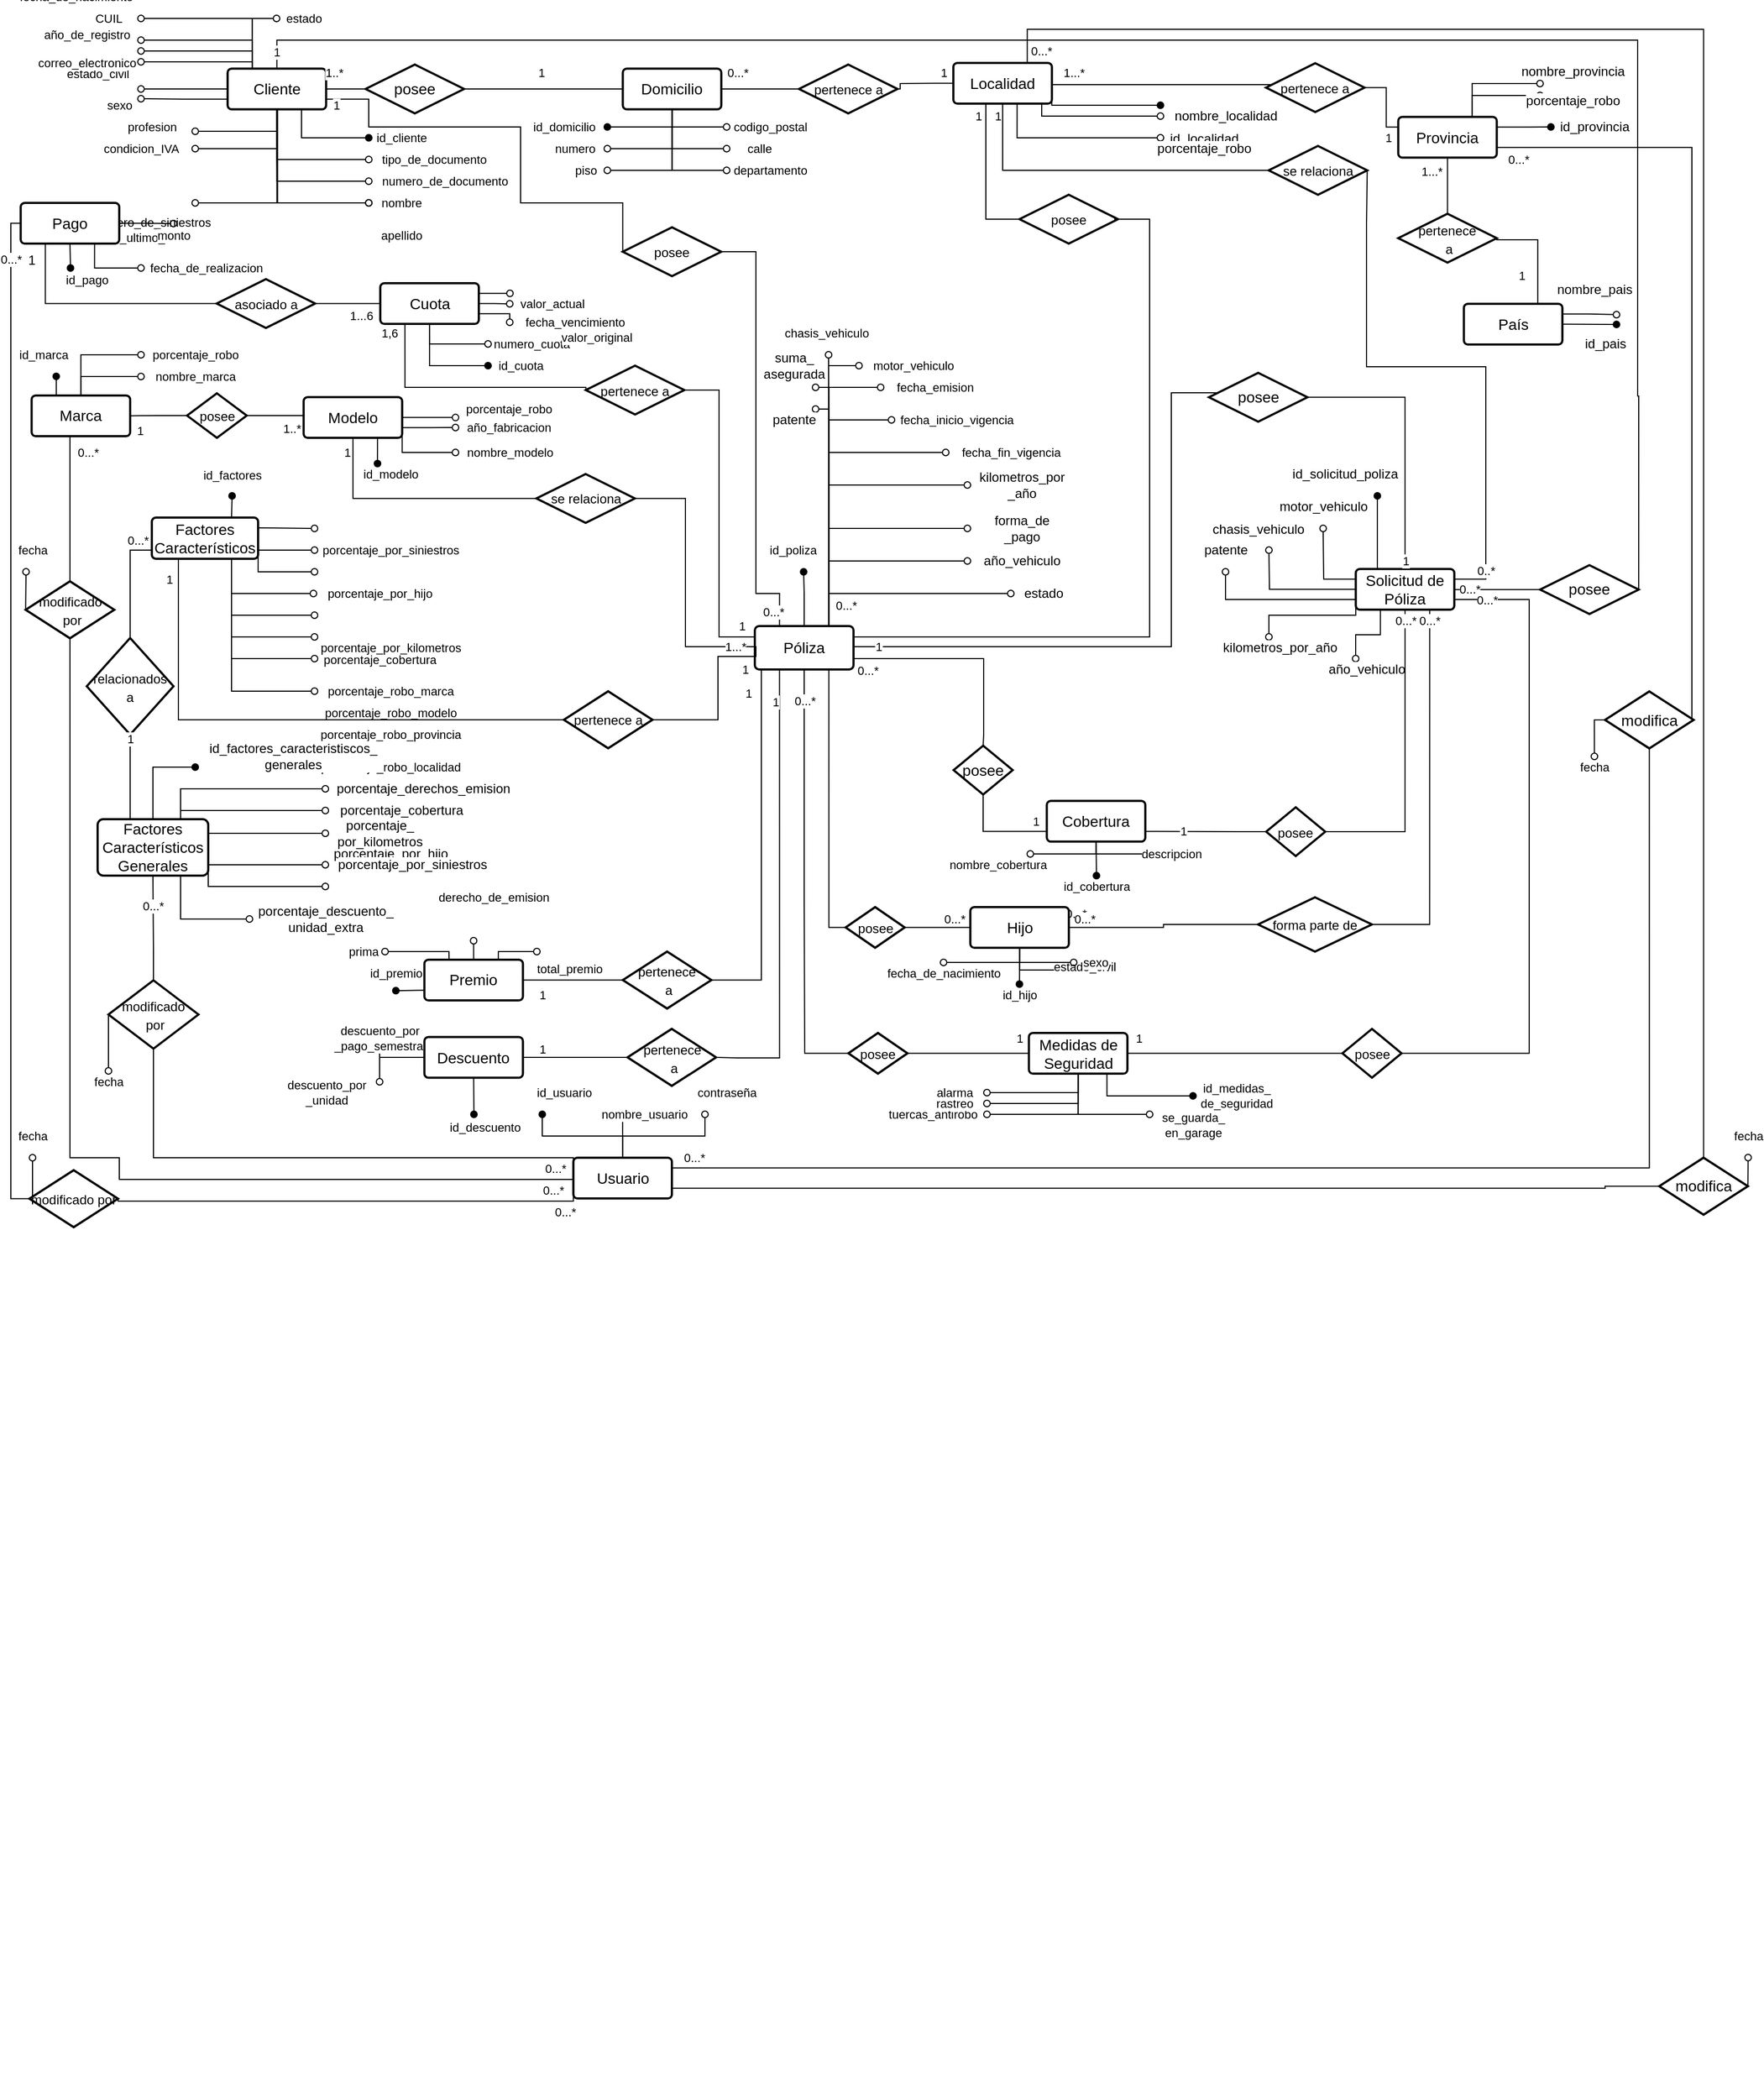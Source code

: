 <mxfile version="12.4.0" type="google" pages="1"><diagram id="2sOApACIwm4CrX_GYDB1" name="Page-1"><mxGraphModel dx="1108" dy="450" grid="1" gridSize="10" guides="1" tooltips="1" connect="1" arrows="1" fold="1" page="1" pageScale="1" pageWidth="1654" pageHeight="1169" math="0" shadow="0"><root><mxCell id="0"/><mxCell id="1" parent="0"/><mxCell id="sOJmLFKPYDfi-JhY3TcF-84" value="estado" style="edgeStyle=orthogonalEdgeStyle;rounded=0;orthogonalLoop=1;jettySize=auto;html=1;exitX=0.75;exitY=0;exitDx=0;exitDy=0;endArrow=oval;endFill=0;fontSize=12;" parent="1" source="JFA9tNLhLlL5Z16DnOcH-1" edge="1"><mxGeometry x="1" y="30" relative="1" as="geometry"><mxPoint x="952" y="580" as="targetPoint"/><Array as="points"><mxPoint x="784" y="580"/></Array><mxPoint x="30" y="30" as="offset"/></mxGeometry></mxCell><mxCell id="sOJmLFKPYDfi-JhY3TcF-85" value="año_vehiculo" style="edgeStyle=orthogonalEdgeStyle;rounded=0;orthogonalLoop=1;jettySize=auto;html=1;exitX=0.75;exitY=0;exitDx=0;exitDy=0;endArrow=oval;endFill=0;fontSize=12;" parent="1" source="JFA9tNLhLlL5Z16DnOcH-1" edge="1"><mxGeometry x="1" y="50" relative="1" as="geometry"><mxPoint x="912" y="550" as="targetPoint"/><Array as="points"><mxPoint x="784" y="550"/></Array><mxPoint x="50" y="50" as="offset"/></mxGeometry></mxCell><mxCell id="sOJmLFKPYDfi-JhY3TcF-86" value="forma_de&lt;br&gt;_pago" style="edgeStyle=orthogonalEdgeStyle;rounded=0;orthogonalLoop=1;jettySize=auto;html=1;exitX=0.75;exitY=0;exitDx=0;exitDy=0;endArrow=oval;endFill=0;fontSize=12;" parent="1" source="JFA9tNLhLlL5Z16DnOcH-1" edge="1"><mxGeometry x="1" y="50" relative="1" as="geometry"><mxPoint x="912" y="520" as="targetPoint"/><mxPoint x="50" y="50" as="offset"/><Array as="points"><mxPoint x="784" y="520"/></Array></mxGeometry></mxCell><mxCell id="sOJmLFKPYDfi-JhY3TcF-87" value="kilometros_por&lt;br&gt;_año" style="edgeStyle=orthogonalEdgeStyle;rounded=0;orthogonalLoop=1;jettySize=auto;html=1;exitX=0.75;exitY=0;exitDx=0;exitDy=0;endArrow=oval;endFill=0;fontSize=12;" parent="1" source="JFA9tNLhLlL5Z16DnOcH-1" edge="1"><mxGeometry x="1" y="50" relative="1" as="geometry"><mxPoint x="912" y="480" as="targetPoint"/><Array as="points"><mxPoint x="784" y="480"/></Array><mxPoint x="50" y="50" as="offset"/></mxGeometry></mxCell><mxCell id="sOJmLFKPYDfi-JhY3TcF-89" value="patente" style="edgeStyle=orthogonalEdgeStyle;rounded=0;orthogonalLoop=1;jettySize=auto;html=1;exitX=0.75;exitY=0;exitDx=0;exitDy=0;endArrow=oval;endFill=0;fontSize=12;" parent="1" source="JFA9tNLhLlL5Z16DnOcH-1" edge="1"><mxGeometry x="1" y="22" relative="1" as="geometry"><mxPoint x="772" y="410" as="targetPoint"/><Array as="points"><mxPoint x="784" y="600"/><mxPoint x="784" y="350"/></Array><mxPoint x="-20" y="-12" as="offset"/></mxGeometry></mxCell><mxCell id="sOJmLFKPYDfi-JhY3TcF-90" value="suma_&lt;br&gt;asegurada" style="edgeStyle=orthogonalEdgeStyle;rounded=0;orthogonalLoop=1;jettySize=auto;html=1;exitX=0.75;exitY=0;exitDx=0;exitDy=0;endArrow=oval;endFill=0;fontSize=12;" parent="1" source="JFA9tNLhLlL5Z16DnOcH-1" edge="1"><mxGeometry x="1" y="-28" relative="1" as="geometry"><mxPoint x="772" y="390" as="targetPoint"/><Array as="points"><mxPoint x="784" y="585"/><mxPoint x="784" y="380"/></Array><mxPoint x="-20" y="8" as="offset"/></mxGeometry></mxCell><mxCell id="B1XT6IdAJtTn73IGtBHM-1" value="chasis_vehiculo" style="edgeStyle=orthogonalEdgeStyle;rounded=0;orthogonalLoop=1;jettySize=auto;html=1;exitX=0.75;exitY=0;exitDx=0;exitDy=0;endArrow=oval;endFill=0;" parent="1" source="JFA9tNLhLlL5Z16DnOcH-1" edge="1"><mxGeometry x="1" y="20" relative="1" as="geometry"><mxPoint x="784" y="360" as="targetPoint"/><Array as="points"><mxPoint x="784" y="480"/><mxPoint x="784" y="410"/></Array><mxPoint x="18" y="-20" as="offset"/></mxGeometry></mxCell><mxCell id="B1XT6IdAJtTn73IGtBHM-2" value="motor_vehiculo" style="edgeStyle=orthogonalEdgeStyle;rounded=0;orthogonalLoop=1;jettySize=auto;html=1;exitX=0.75;exitY=0;exitDx=0;exitDy=0;endArrow=oval;endFill=0;" parent="1" source="JFA9tNLhLlL5Z16DnOcH-1" edge="1"><mxGeometry x="1" y="50" relative="1" as="geometry"><mxPoint x="812" y="370" as="targetPoint"/><Array as="points"><mxPoint x="784" y="480"/><mxPoint x="784" y="430"/></Array><mxPoint x="50" y="50" as="offset"/></mxGeometry></mxCell><mxCell id="B1XT6IdAJtTn73IGtBHM-3" value="fecha_emision" style="edgeStyle=orthogonalEdgeStyle;rounded=0;orthogonalLoop=1;jettySize=auto;html=1;exitX=0.75;exitY=0;exitDx=0;exitDy=0;endArrow=oval;endFill=0;" parent="1" source="JFA9tNLhLlL5Z16DnOcH-1" edge="1"><mxGeometry x="1" y="50" relative="1" as="geometry"><mxPoint x="832" y="390" as="targetPoint"/><Array as="points"><mxPoint x="784" y="390"/></Array><mxPoint x="50" y="50" as="offset"/></mxGeometry></mxCell><mxCell id="B1XT6IdAJtTn73IGtBHM-4" value="fecha_fin_vigencia" style="edgeStyle=orthogonalEdgeStyle;rounded=0;orthogonalLoop=1;jettySize=auto;html=1;exitX=0.75;exitY=0;exitDx=0;exitDy=0;endArrow=oval;endFill=0;" parent="1" source="JFA9tNLhLlL5Z16DnOcH-1" edge="1"><mxGeometry x="1" y="60" relative="1" as="geometry"><mxPoint x="892" y="450" as="targetPoint"/><Array as="points"><mxPoint x="784" y="450"/></Array><mxPoint x="60" y="60" as="offset"/></mxGeometry></mxCell><mxCell id="B1XT6IdAJtTn73IGtBHM-5" value="fecha_inicio_vigencia" style="edgeStyle=orthogonalEdgeStyle;rounded=0;orthogonalLoop=1;jettySize=auto;html=1;exitX=0.75;exitY=0;exitDx=0;exitDy=0;endArrow=oval;endFill=0;" parent="1" source="JFA9tNLhLlL5Z16DnOcH-1" edge="1"><mxGeometry x="1" y="60" relative="1" as="geometry"><mxPoint x="842" y="420" as="targetPoint"/><Array as="points"><mxPoint x="784" y="420"/></Array><mxPoint x="60" y="60" as="offset"/></mxGeometry></mxCell><mxCell id="B1XT6IdAJtTn73IGtBHM-6" value="id_poliza" style="edgeStyle=orthogonalEdgeStyle;rounded=0;orthogonalLoop=1;jettySize=auto;html=1;exitX=0.5;exitY=0;exitDx=0;exitDy=0;endArrow=oval;endFill=1;" parent="1" source="JFA9tNLhLlL5Z16DnOcH-1" edge="1"><mxGeometry x="1" y="23" relative="1" as="geometry"><mxPoint x="761" y="560" as="targetPoint"/><Array as="points"><mxPoint x="761" y="580"/></Array><mxPoint x="13" y="-20" as="offset"/></mxGeometry></mxCell><mxCell id="JFA9tNLhLlL5Z16DnOcH-1" value="Póliza" style="strokeWidth=2;rounded=1;arcSize=10;whiteSpace=wrap;html=1;align=center;fontSize=14;" parent="1" vertex="1"><mxGeometry x="716" y="610" width="91" height="40" as="geometry"/></mxCell><mxCell id="B1XT6IdAJtTn73IGtBHM-10" value="porcentaje_cobertura" style="edgeStyle=orthogonalEdgeStyle;rounded=0;orthogonalLoop=1;jettySize=auto;html=1;exitX=0.75;exitY=1;exitDx=0;exitDy=0;endArrow=oval;endFill=0;" parent="1" source="JFA9tNLhLlL5Z16DnOcH-87" edge="1"><mxGeometry x="1" y="61" relative="1" as="geometry"><mxPoint x="309" y="580" as="targetPoint"/><mxPoint x="233.5" y="547.833" as="sourcePoint"/><Array as="points"><mxPoint x="233" y="580"/><mxPoint x="309" y="580"/></Array><mxPoint x="61" y="61" as="offset"/></mxGeometry></mxCell><mxCell id="B1XT6IdAJtTn73IGtBHM-11" value="porcentaje_robo_marca" style="edgeStyle=orthogonalEdgeStyle;rounded=0;orthogonalLoop=1;jettySize=auto;html=1;exitX=0.75;exitY=1;exitDx=0;exitDy=0;endArrow=oval;endFill=0;" parent="1" source="JFA9tNLhLlL5Z16DnOcH-87" edge="1"><mxGeometry x="1" y="70" relative="1" as="geometry"><mxPoint x="310" y="600" as="targetPoint"/><Array as="points"><mxPoint x="233" y="600"/><mxPoint x="310" y="600"/></Array><mxPoint x="70" y="70" as="offset"/></mxGeometry></mxCell><mxCell id="B1XT6IdAJtTn73IGtBHM-12" value="porcentaje_robo_modelo" style="edgeStyle=orthogonalEdgeStyle;rounded=0;orthogonalLoop=1;jettySize=auto;html=1;exitX=0.75;exitY=1;exitDx=0;exitDy=0;endArrow=oval;endFill=0;" parent="1" source="JFA9tNLhLlL5Z16DnOcH-87" edge="1"><mxGeometry x="1" y="70" relative="1" as="geometry"><mxPoint x="310" y="620" as="targetPoint"/><Array as="points"><mxPoint x="233" y="620"/><mxPoint x="310" y="620"/></Array><mxPoint x="70" y="70" as="offset"/></mxGeometry></mxCell><mxCell id="B1XT6IdAJtTn73IGtBHM-13" value="porcentaje_robo_provincia" style="edgeStyle=orthogonalEdgeStyle;rounded=0;orthogonalLoop=1;jettySize=auto;html=1;exitX=0.75;exitY=1;exitDx=0;exitDy=0;endArrow=oval;endFill=0;" parent="1" source="JFA9tNLhLlL5Z16DnOcH-87" edge="1"><mxGeometry x="1" y="70" relative="1" as="geometry"><mxPoint x="310" y="640" as="targetPoint"/><Array as="points"><mxPoint x="233" y="640"/><mxPoint x="310" y="640"/></Array><mxPoint x="70" y="70" as="offset"/></mxGeometry></mxCell><mxCell id="B1XT6IdAJtTn73IGtBHM-14" value="porcentaje_robo_localidad" style="edgeStyle=orthogonalEdgeStyle;rounded=0;orthogonalLoop=1;jettySize=auto;html=1;exitX=0.75;exitY=1;exitDx=0;exitDy=0;endArrow=oval;endFill=0;" parent="1" source="JFA9tNLhLlL5Z16DnOcH-87" edge="1"><mxGeometry x="1" y="70" relative="1" as="geometry"><mxPoint x="310" y="670" as="targetPoint"/><Array as="points"><mxPoint x="233" y="670"/><mxPoint x="310" y="670"/></Array><mxPoint x="70" y="70" as="offset"/></mxGeometry></mxCell><mxCell id="B1XT6IdAJtTn73IGtBHM-15" value="porcentaje_por_kilometros" style="edgeStyle=orthogonalEdgeStyle;rounded=0;orthogonalLoop=1;jettySize=auto;html=1;exitX=1;exitY=0.75;exitDx=0;exitDy=0;endArrow=oval;endFill=0;" parent="1" source="JFA9tNLhLlL5Z16DnOcH-87" edge="1"><mxGeometry x="1" y="70" relative="1" as="geometry"><mxPoint x="310" y="560" as="targetPoint"/><Array as="points"><mxPoint x="258" y="560"/><mxPoint x="310" y="560"/></Array><mxPoint x="70" y="70" as="offset"/></mxGeometry></mxCell><mxCell id="B1XT6IdAJtTn73IGtBHM-16" value="porcentaje_por_siniestros" style="edgeStyle=orthogonalEdgeStyle;rounded=0;orthogonalLoop=1;jettySize=auto;html=1;exitX=1;exitY=0.25;exitDx=0;exitDy=0;endArrow=oval;endFill=0;" parent="1" source="JFA9tNLhLlL5Z16DnOcH-87" edge="1"><mxGeometry x="1" y="70" relative="1" as="geometry"><mxPoint x="310" y="540" as="targetPoint"/><Array as="points"><mxPoint x="258" y="540"/></Array><mxPoint x="70" y="70" as="offset"/></mxGeometry></mxCell><mxCell id="B1XT6IdAJtTn73IGtBHM-17" value="porcentaje_por_hijo" style="edgeStyle=orthogonalEdgeStyle;rounded=0;orthogonalLoop=1;jettySize=auto;html=1;exitX=1;exitY=0.25;exitDx=0;exitDy=0;endArrow=oval;endFill=0;" parent="1" source="JFA9tNLhLlL5Z16DnOcH-87" edge="1"><mxGeometry x="1" y="60" relative="1" as="geometry"><mxPoint x="310" y="520" as="targetPoint"/><Array as="points"><mxPoint x="310" y="520"/></Array><mxPoint x="60" y="60" as="offset"/></mxGeometry></mxCell><mxCell id="B1XT6IdAJtTn73IGtBHM-19" value="id_factores" style="edgeStyle=orthogonalEdgeStyle;rounded=0;orthogonalLoop=1;jettySize=auto;html=1;exitX=0.75;exitY=0;exitDx=0;exitDy=0;endArrow=oval;endFill=1;" parent="1" source="JFA9tNLhLlL5Z16DnOcH-87" edge="1"><mxGeometry x="1" y="20" relative="1" as="geometry"><mxPoint x="234" y="490" as="targetPoint"/><mxPoint x="20" y="-19" as="offset"/></mxGeometry></mxCell><mxCell id="JFA9tNLhLlL5Z16DnOcH-87" value="Factores Característicos" style="strokeWidth=2;rounded=1;arcSize=10;whiteSpace=wrap;html=1;align=center;fontSize=14;" parent="1" vertex="1"><mxGeometry x="160" y="510" width="98" height="38" as="geometry"/></mxCell><mxCell id="sOJmLFKPYDfi-JhY3TcF-64" value="porcentaje_por_hijo" style="edgeStyle=orthogonalEdgeStyle;rounded=0;orthogonalLoop=1;jettySize=auto;html=1;exitX=0.75;exitY=0;exitDx=0;exitDy=0;endArrow=oval;endFill=0;fontSize=12;" parent="1" source="JFA9tNLhLlL5Z16DnOcH-91" edge="1"><mxGeometry x="1" y="60" relative="1" as="geometry"><mxPoint x="320" y="760" as="targetPoint"/><mxPoint x="60" y="60" as="offset"/><Array as="points"><mxPoint x="187" y="760"/><mxPoint x="320" y="760"/></Array></mxGeometry></mxCell><mxCell id="sOJmLFKPYDfi-JhY3TcF-65" value="porcentaje_cobertura" style="edgeStyle=orthogonalEdgeStyle;rounded=0;orthogonalLoop=1;jettySize=auto;html=1;exitX=0.75;exitY=0;exitDx=0;exitDy=0;endArrow=oval;endFill=0;fontSize=12;" parent="1" source="JFA9tNLhLlL5Z16DnOcH-91" edge="1"><mxGeometry x="1" y="70" relative="1" as="geometry"><mxPoint x="320" y="780" as="targetPoint"/><mxPoint x="70" y="70" as="offset"/><Array as="points"><mxPoint x="189" y="780"/><mxPoint x="300" y="780"/></Array></mxGeometry></mxCell><mxCell id="sOJmLFKPYDfi-JhY3TcF-66" value="porcentaje_por_siniestros" style="edgeStyle=orthogonalEdgeStyle;rounded=0;orthogonalLoop=1;jettySize=auto;html=1;exitX=1;exitY=0.5;exitDx=0;exitDy=0;endArrow=oval;endFill=0;fontSize=12;" parent="1" source="JFA9tNLhLlL5Z16DnOcH-91" edge="1"><mxGeometry x="1" y="80" relative="1" as="geometry"><mxPoint x="320" y="830" as="targetPoint"/><mxPoint x="80" y="80" as="offset"/><Array as="points"><mxPoint x="212" y="830"/></Array></mxGeometry></mxCell><mxCell id="sOJmLFKPYDfi-JhY3TcF-67" value="id_factores_caracteristiscos_&lt;br&gt;generales" style="edgeStyle=orthogonalEdgeStyle;rounded=0;orthogonalLoop=1;jettySize=auto;html=1;exitX=0.5;exitY=0;exitDx=0;exitDy=0;endArrow=oval;endFill=1;fontSize=12;" parent="1" source="JFA9tNLhLlL5Z16DnOcH-91" edge="1"><mxGeometry x="1" y="91" relative="1" as="geometry"><mxPoint x="200" y="740" as="targetPoint"/><mxPoint x="90" y="81" as="offset"/><Array as="points"><mxPoint x="161" y="740"/></Array></mxGeometry></mxCell><mxCell id="sOJmLFKPYDfi-JhY3TcF-68" value="porcentaje_&lt;br&gt;por_kilometros" style="edgeStyle=orthogonalEdgeStyle;rounded=0;orthogonalLoop=1;jettySize=auto;html=1;exitX=1;exitY=0.25;exitDx=0;exitDy=0;endArrow=oval;endFill=0;fontSize=12;" parent="1" source="JFA9tNLhLlL5Z16DnOcH-91" edge="1"><mxGeometry x="1" y="50" relative="1" as="geometry"><mxPoint x="320" y="801" as="targetPoint"/><mxPoint x="50" y="50" as="offset"/><Array as="points"><mxPoint x="310" y="801"/><mxPoint x="310" y="801"/></Array></mxGeometry></mxCell><mxCell id="sOJmLFKPYDfi-JhY3TcF-69" value="porcentaje_derechos_emision" style="edgeStyle=orthogonalEdgeStyle;rounded=0;orthogonalLoop=1;jettySize=auto;html=1;exitX=1;exitY=0.75;exitDx=0;exitDy=0;endArrow=oval;endFill=0;fontSize=12;" parent="1" source="JFA9tNLhLlL5Z16DnOcH-91" edge="1"><mxGeometry x="1" y="-90" relative="1" as="geometry"><mxPoint x="320" y="850" as="targetPoint"/><mxPoint x="90" y="-90" as="offset"/><Array as="points"><mxPoint x="212" y="850"/><mxPoint x="320" y="850"/></Array></mxGeometry></mxCell><mxCell id="sOJmLFKPYDfi-JhY3TcF-70" value="porcentaje_descuento_&lt;br&gt;unidad_extra" style="edgeStyle=orthogonalEdgeStyle;rounded=0;orthogonalLoop=1;jettySize=auto;html=1;exitX=0.75;exitY=1;exitDx=0;exitDy=0;endArrow=oval;endFill=0;fontSize=12;" parent="1" source="JFA9tNLhLlL5Z16DnOcH-91" edge="1"><mxGeometry x="1" y="70" relative="1" as="geometry"><mxPoint x="250" y="880" as="targetPoint"/><mxPoint x="70" y="70" as="offset"/><Array as="points"><mxPoint x="186" y="880"/></Array></mxGeometry></mxCell><mxCell id="JFA9tNLhLlL5Z16DnOcH-91" value="Factores Característicos&lt;br&gt;Generales" style="strokeWidth=2;rounded=1;arcSize=10;whiteSpace=wrap;html=1;align=center;fontSize=14;" parent="1" vertex="1"><mxGeometry x="110" y="788" width="102" height="52" as="geometry"/></mxCell><mxCell id="sOJmLFKPYDfi-JhY3TcF-29" value="id_premio" style="edgeStyle=none;rounded=0;orthogonalLoop=1;jettySize=auto;html=1;exitX=0;exitY=0.75;exitDx=0;exitDy=0;endArrow=oval;endFill=1;fontSize=11;" parent="1" source="JFA9tNLhLlL5Z16DnOcH-81" edge="1"><mxGeometry x="0.983" y="-16" relative="1" as="geometry"><mxPoint x="385" y="946" as="targetPoint"/><mxPoint as="offset"/></mxGeometry></mxCell><mxCell id="sOJmLFKPYDfi-JhY3TcF-30" value="prima" style="edgeStyle=orthogonalEdgeStyle;rounded=0;orthogonalLoop=1;jettySize=auto;html=1;exitX=0.25;exitY=0;exitDx=0;exitDy=0;endArrow=oval;endFill=0;fontSize=11;" parent="1" source="JFA9tNLhLlL5Z16DnOcH-81" edge="1"><mxGeometry x="1" y="20" relative="1" as="geometry"><mxPoint x="375" y="910" as="targetPoint"/><mxPoint x="-20" y="-20" as="offset"/><Array as="points"><mxPoint x="434" y="910"/></Array></mxGeometry></mxCell><mxCell id="sOJmLFKPYDfi-JhY3TcF-31" value="derecho_de_emision" style="edgeStyle=orthogonalEdgeStyle;rounded=0;orthogonalLoop=1;jettySize=auto;html=1;exitX=0.5;exitY=0;exitDx=0;exitDy=0;endArrow=oval;endFill=0;fontSize=11;" parent="1" source="JFA9tNLhLlL5Z16DnOcH-81" edge="1"><mxGeometry x="1" y="20" relative="1" as="geometry"><mxPoint x="457" y="900" as="targetPoint"/><mxPoint x="18" y="-20" as="offset"/><Array as="points"><mxPoint x="457" y="900"/><mxPoint x="457" y="900"/></Array></mxGeometry></mxCell><mxCell id="sOJmLFKPYDfi-JhY3TcF-32" value="total_premio" style="edgeStyle=orthogonalEdgeStyle;rounded=0;orthogonalLoop=1;jettySize=auto;html=1;exitX=0.75;exitY=0;exitDx=0;exitDy=0;endArrow=oval;endFill=0;fontSize=11;" parent="1" source="JFA9tNLhLlL5Z16DnOcH-81" edge="1"><mxGeometry x="1" y="36" relative="1" as="geometry"><mxPoint x="515" y="910" as="targetPoint"/><mxPoint x="30" y="16" as="offset"/><Array as="points"><mxPoint x="480" y="910"/><mxPoint x="515" y="910"/></Array></mxGeometry></mxCell><mxCell id="JFA9tNLhLlL5Z16DnOcH-81" value="Premio" style="strokeWidth=2;rounded=1;arcSize=10;whiteSpace=wrap;html=1;align=center;fontSize=14;" parent="1" vertex="1"><mxGeometry x="411.32" y="917.5" width="90.85" height="37.5" as="geometry"/></mxCell><mxCell id="sOJmLFKPYDfi-JhY3TcF-25" value="id_descuento" style="edgeStyle=orthogonalEdgeStyle;rounded=0;orthogonalLoop=1;jettySize=auto;html=1;exitX=0.5;exitY=1;exitDx=0;exitDy=0;endArrow=oval;endFill=1;" parent="1" source="JFA9tNLhLlL5Z16DnOcH-76" edge="1"><mxGeometry x="1" y="14" relative="1" as="geometry"><mxPoint x="457" y="1060" as="targetPoint"/><mxPoint x="-4" y="12" as="offset"/></mxGeometry></mxCell><mxCell id="sOJmLFKPYDfi-JhY3TcF-28" value="descuento_por&lt;br&gt;_pago_semestral" style="edgeStyle=orthogonalEdgeStyle;rounded=0;orthogonalLoop=1;jettySize=auto;html=1;exitX=0;exitY=0.5;exitDx=0;exitDy=0;endArrow=oval;endFill=0;" parent="1" source="JFA9tNLhLlL5Z16DnOcH-76" edge="1"><mxGeometry x="1" y="50" relative="1" as="geometry"><mxPoint x="370" y="990" as="targetPoint"/><Array as="points"><mxPoint x="370" y="1008"/><mxPoint x="370" y="990"/></Array><mxPoint as="offset"/></mxGeometry></mxCell><mxCell id="JFA9tNLhLlL5Z16DnOcH-76" value="Descuento" style="strokeWidth=2;rounded=1;arcSize=10;whiteSpace=wrap;html=1;align=center;fontSize=14;" parent="1" vertex="1"><mxGeometry x="411.32" y="988.75" width="90.85" height="37.5" as="geometry"/></mxCell><mxCell id="B1XT6IdAJtTn73IGtBHM-20" value="id_modelo" style="edgeStyle=orthogonalEdgeStyle;rounded=0;orthogonalLoop=1;jettySize=auto;html=1;exitX=0.75;exitY=1;exitDx=0;exitDy=0;endArrow=oval;endFill=1;" parent="1" source="JFA9tNLhLlL5Z16DnOcH-55" edge="1"><mxGeometry x="1" y="15" relative="1" as="geometry"><mxPoint x="368.069" y="460.241" as="targetPoint"/><mxPoint x="-3" y="10" as="offset"/></mxGeometry></mxCell><mxCell id="B1XT6IdAJtTn73IGtBHM-21" value="nombre_modelo" style="edgeStyle=orthogonalEdgeStyle;rounded=0;orthogonalLoop=1;jettySize=auto;html=1;exitX=1;exitY=0.75;exitDx=0;exitDy=0;endArrow=oval;endFill=0;" parent="1" source="JFA9tNLhLlL5Z16DnOcH-55" edge="1"><mxGeometry x="1" y="50" relative="1" as="geometry"><mxPoint x="440" y="450" as="targetPoint"/><Array as="points"><mxPoint x="391" y="450"/></Array><mxPoint x="50" y="50" as="offset"/></mxGeometry></mxCell><mxCell id="B1XT6IdAJtTn73IGtBHM-22" value="año_fabricacion" style="edgeStyle=orthogonalEdgeStyle;rounded=0;orthogonalLoop=1;jettySize=auto;html=1;exitX=1;exitY=0.75;exitDx=0;exitDy=0;endArrow=oval;endFill=0;" parent="1" source="JFA9tNLhLlL5Z16DnOcH-55" edge="1"><mxGeometry x="1" y="50" relative="1" as="geometry"><mxPoint x="440" y="427" as="targetPoint"/><mxPoint x="50" y="50" as="offset"/></mxGeometry></mxCell><mxCell id="B1XT6IdAJtTn73IGtBHM-23" value="porcentaje_robo" style="edgeStyle=orthogonalEdgeStyle;rounded=0;orthogonalLoop=1;jettySize=auto;html=1;exitX=1;exitY=0.5;exitDx=0;exitDy=0;endArrow=oval;endFill=0;" parent="1" source="JFA9tNLhLlL5Z16DnOcH-55" edge="1"><mxGeometry x="1" y="51" relative="1" as="geometry"><mxPoint x="440" y="417.8" as="targetPoint"/><mxPoint x="50" y="43" as="offset"/></mxGeometry></mxCell><mxCell id="JFA9tNLhLlL5Z16DnOcH-55" value="Modelo" style="strokeWidth=2;rounded=1;arcSize=10;whiteSpace=wrap;html=1;align=center;fontSize=14;" parent="1" vertex="1"><mxGeometry x="299.964" y="399" width="90.85" height="37.5" as="geometry"/></mxCell><mxCell id="B1XT6IdAJtTn73IGtBHM-24" value="id_marca" style="edgeStyle=orthogonalEdgeStyle;rounded=0;orthogonalLoop=1;jettySize=auto;html=1;exitX=0.25;exitY=0;exitDx=0;exitDy=0;endArrow=oval;endFill=1;" parent="1" source="JFA9tNLhLlL5Z16DnOcH-57" edge="1"><mxGeometry x="1" y="23" relative="1" as="geometry"><mxPoint x="71.857" y="379.857" as="targetPoint"/><mxPoint x="11" y="-20" as="offset"/></mxGeometry></mxCell><mxCell id="B1XT6IdAJtTn73IGtBHM-25" value="nombre_marca" style="edgeStyle=orthogonalEdgeStyle;rounded=0;orthogonalLoop=1;jettySize=auto;html=1;exitX=0.5;exitY=0;exitDx=0;exitDy=0;endArrow=oval;endFill=0;" parent="1" source="JFA9tNLhLlL5Z16DnOcH-57" edge="1"><mxGeometry x="1" y="50" relative="1" as="geometry"><mxPoint x="150" y="380" as="targetPoint"/><Array as="points"><mxPoint x="95" y="380"/></Array><mxPoint x="50" y="50" as="offset"/></mxGeometry></mxCell><mxCell id="B1XT6IdAJtTn73IGtBHM-26" value="porcentaje_robo" style="edgeStyle=orthogonalEdgeStyle;rounded=0;orthogonalLoop=1;jettySize=auto;html=1;exitX=0.5;exitY=0;exitDx=0;exitDy=0;endArrow=oval;endFill=0;" parent="1" source="JFA9tNLhLlL5Z16DnOcH-57" edge="1"><mxGeometry x="1" y="50" relative="1" as="geometry"><mxPoint x="150" y="360" as="targetPoint"/><Array as="points"><mxPoint x="95" y="360"/></Array><mxPoint x="50" y="50" as="offset"/></mxGeometry></mxCell><mxCell id="JFA9tNLhLlL5Z16DnOcH-57" value="Marca" style="strokeWidth=2;rounded=1;arcSize=10;whiteSpace=wrap;html=1;align=center;fontSize=14;" parent="1" vertex="1"><mxGeometry x="49.17" y="397.5" width="90.85" height="37.5" as="geometry"/></mxCell><mxCell id="sOJmLFKPYDfi-JhY3TcF-74" value="id_solicitud_poliza" style="edgeStyle=orthogonalEdgeStyle;rounded=0;orthogonalLoop=1;jettySize=auto;html=1;endArrow=oval;endFill=1;fontSize=12;" parent="1" edge="1"><mxGeometry x="1" y="36" relative="1" as="geometry"><mxPoint x="1290" y="490" as="targetPoint"/><mxPoint x="1290" y="557" as="sourcePoint"/><Array as="points"><mxPoint x="1290" y="500"/></Array><mxPoint x="6" y="-20" as="offset"/></mxGeometry></mxCell><mxCell id="sOJmLFKPYDfi-JhY3TcF-75" value="motor_vehiculo" style="edgeStyle=orthogonalEdgeStyle;rounded=0;orthogonalLoop=1;jettySize=auto;html=1;exitX=0;exitY=0.25;exitDx=0;exitDy=0;endArrow=oval;endFill=0;fontSize=12;" parent="1" source="JFA9tNLhLlL5Z16DnOcH-2" edge="1"><mxGeometry x="1" y="-20" relative="1" as="geometry"><mxPoint x="1240" y="520" as="targetPoint"/><mxPoint x="-20" y="-20" as="offset"/></mxGeometry></mxCell><mxCell id="sOJmLFKPYDfi-JhY3TcF-76" value="chasis_vehiculo" style="edgeStyle=orthogonalEdgeStyle;rounded=0;orthogonalLoop=1;jettySize=auto;html=1;exitX=0;exitY=0.5;exitDx=0;exitDy=0;endArrow=oval;endFill=0;fontSize=12;" parent="1" source="JFA9tNLhLlL5Z16DnOcH-2" edge="1"><mxGeometry x="1" y="22" relative="1" as="geometry"><mxPoint x="1190" y="540" as="targetPoint"/><mxPoint x="12" y="-20" as="offset"/></mxGeometry></mxCell><mxCell id="sOJmLFKPYDfi-JhY3TcF-77" value="patente" style="edgeStyle=orthogonalEdgeStyle;rounded=0;orthogonalLoop=1;jettySize=auto;html=1;exitX=0;exitY=0.75;exitDx=0;exitDy=0;endArrow=oval;endFill=0;fontSize=12;" parent="1" source="JFA9tNLhLlL5Z16DnOcH-2" edge="1"><mxGeometry x="1" y="20" relative="1" as="geometry"><mxPoint x="1150" y="560" as="targetPoint"/><Array as="points"><mxPoint x="1150" y="586"/></Array><mxPoint x="20" y="-20" as="offset"/></mxGeometry></mxCell><mxCell id="sOJmLFKPYDfi-JhY3TcF-78" value="kilometros_por_año" style="edgeStyle=orthogonalEdgeStyle;rounded=0;orthogonalLoop=1;jettySize=auto;html=1;exitX=0;exitY=0.75;exitDx=0;exitDy=0;endArrow=oval;endFill=0;fontSize=12;" parent="1" source="JFA9tNLhLlL5Z16DnOcH-2" edge="1"><mxGeometry x="1" y="14" relative="1" as="geometry"><mxPoint x="1190" y="620" as="targetPoint"/><Array as="points"><mxPoint x="1270" y="600"/><mxPoint x="1190" y="600"/></Array><mxPoint x="-4" y="10" as="offset"/></mxGeometry></mxCell><mxCell id="sOJmLFKPYDfi-JhY3TcF-79" value="año_vehiculo" style="edgeStyle=orthogonalEdgeStyle;rounded=0;orthogonalLoop=1;jettySize=auto;html=1;exitX=0.25;exitY=1;exitDx=0;exitDy=0;endArrow=oval;endFill=0;fontSize=12;" parent="1" source="JFA9tNLhLlL5Z16DnOcH-2" edge="1"><mxGeometry x="1" y="-10" relative="1" as="geometry"><mxPoint x="1270" y="640" as="targetPoint"/><Array as="points"><mxPoint x="1293" y="618"/><mxPoint x="1270" y="618"/><mxPoint x="1270" y="640"/></Array><mxPoint x="10" y="10" as="offset"/></mxGeometry></mxCell><mxCell id="JFA9tNLhLlL5Z16DnOcH-2" value="Solicitud de Póliza" style="strokeWidth=2;rounded=1;arcSize=10;whiteSpace=wrap;html=1;align=center;fontSize=14;" parent="1" vertex="1"><mxGeometry x="1270.105" y="557.375" width="90.85" height="37.5" as="geometry"/></mxCell><mxCell id="sOJmLFKPYDfi-JhY3TcF-61" value="id_localidad" style="edgeStyle=orthogonalEdgeStyle;rounded=0;orthogonalLoop=1;jettySize=auto;html=1;exitX=1;exitY=0.75;exitDx=0;exitDy=0;endArrow=oval;endFill=1;fontSize=12;" parent="1" edge="1"><mxGeometry x="1" y="41" relative="1" as="geometry"><mxPoint x="1090" y="130" as="targetPoint"/><mxPoint x="40" y="31" as="offset"/><mxPoint x="989.765" y="117.824" as="sourcePoint"/><Array as="points"><mxPoint x="990" y="130"/><mxPoint x="1090" y="130"/></Array></mxGeometry></mxCell><mxCell id="sOJmLFKPYDfi-JhY3TcF-62" value="nombre_localidad" style="edgeStyle=orthogonalEdgeStyle;rounded=0;orthogonalLoop=1;jettySize=auto;html=1;exitX=0.897;exitY=1.02;exitDx=0;exitDy=0;endArrow=oval;endFill=0;fontSize=12;exitPerimeter=0;" parent="1" source="JFA9tNLhLlL5Z16DnOcH-10" edge="1"><mxGeometry x="1" y="60" relative="1" as="geometry"><mxPoint x="1090" y="140" as="targetPoint"/><mxPoint x="60" y="60" as="offset"/><Array as="points"><mxPoint x="980" y="140"/><mxPoint x="1080" y="140"/></Array></mxGeometry></mxCell><mxCell id="sOJmLFKPYDfi-JhY3TcF-63" value="porcentaje_robo" style="edgeStyle=orthogonalEdgeStyle;rounded=0;orthogonalLoop=1;jettySize=auto;html=1;exitX=0.647;exitY=0.967;exitDx=0;exitDy=0;endArrow=oval;endFill=0;fontSize=12;exitPerimeter=0;" parent="1" source="JFA9tNLhLlL5Z16DnOcH-10" edge="1"><mxGeometry x="1" y="-41" relative="1" as="geometry"><mxPoint x="1090" y="160" as="targetPoint"/><mxPoint x="40" y="-31" as="offset"/><Array as="points"><mxPoint x="958" y="160"/></Array></mxGeometry></mxCell><mxCell id="JFA9tNLhLlL5Z16DnOcH-10" value="Localidad" style="strokeWidth=2;rounded=1;arcSize=10;whiteSpace=wrap;html=1;align=center;fontSize=14;" parent="1" vertex="1"><mxGeometry x="899.052" y="91" width="90.85" height="37.5" as="geometry"/></mxCell><mxCell id="B1XT6IdAJtTn73IGtBHM-51" value="id_domicilio" style="edgeStyle=orthogonalEdgeStyle;rounded=0;orthogonalLoop=1;jettySize=auto;html=1;exitX=0.5;exitY=1;exitDx=0;exitDy=0;endArrow=oval;endFill=1;" parent="1" source="JFA9tNLhLlL5Z16DnOcH-20" edge="1"><mxGeometry x="1" y="40" relative="1" as="geometry"><mxPoint x="580" y="150" as="targetPoint"/><Array as="points"><mxPoint x="640" y="150"/></Array><mxPoint x="-40" y="-40" as="offset"/></mxGeometry></mxCell><mxCell id="B1XT6IdAJtTn73IGtBHM-52" value="calle" style="edgeStyle=orthogonalEdgeStyle;rounded=0;orthogonalLoop=1;jettySize=auto;html=1;exitX=0.5;exitY=1;exitDx=0;exitDy=0;endArrow=oval;endFill=0;" parent="1" source="JFA9tNLhLlL5Z16DnOcH-20" edge="1"><mxGeometry x="1" y="30" relative="1" as="geometry"><mxPoint x="690" y="170" as="targetPoint"/><Array as="points"><mxPoint x="640" y="170"/></Array><mxPoint x="30" y="30" as="offset"/></mxGeometry></mxCell><mxCell id="B1XT6IdAJtTn73IGtBHM-53" value="numero" style="edgeStyle=orthogonalEdgeStyle;rounded=0;orthogonalLoop=1;jettySize=auto;html=1;exitX=0.5;exitY=1;exitDx=0;exitDy=0;endArrow=oval;endFill=0;" parent="1" source="JFA9tNLhLlL5Z16DnOcH-20" edge="1"><mxGeometry x="1" y="30" relative="1" as="geometry"><mxPoint x="580" y="170" as="targetPoint"/><Array as="points"><mxPoint x="640" y="170"/></Array><mxPoint x="-30" y="-30" as="offset"/></mxGeometry></mxCell><mxCell id="B1XT6IdAJtTn73IGtBHM-54" value="piso" style="edgeStyle=orthogonalEdgeStyle;rounded=0;orthogonalLoop=1;jettySize=auto;html=1;exitX=0.5;exitY=1;exitDx=0;exitDy=0;endArrow=oval;endFill=0;" parent="1" source="JFA9tNLhLlL5Z16DnOcH-20" edge="1"><mxGeometry x="1" y="20" relative="1" as="geometry"><mxPoint x="580" y="190" as="targetPoint"/><Array as="points"><mxPoint x="640" y="190"/></Array><mxPoint x="-20" y="-20" as="offset"/></mxGeometry></mxCell><mxCell id="B1XT6IdAJtTn73IGtBHM-55" value="departamento" style="edgeStyle=orthogonalEdgeStyle;rounded=0;orthogonalLoop=1;jettySize=auto;html=1;exitX=0.5;exitY=1;exitDx=0;exitDy=0;endArrow=oval;endFill=0;" parent="1" source="JFA9tNLhLlL5Z16DnOcH-20" edge="1"><mxGeometry x="1" y="40" relative="1" as="geometry"><mxPoint x="690" y="190" as="targetPoint"/><Array as="points"><mxPoint x="640" y="190"/></Array><mxPoint x="40" y="40" as="offset"/></mxGeometry></mxCell><mxCell id="B1XT6IdAJtTn73IGtBHM-56" value="codigo_postal" style="edgeStyle=orthogonalEdgeStyle;rounded=0;orthogonalLoop=1;jettySize=auto;html=1;exitX=0.5;exitY=1;exitDx=0;exitDy=0;endArrow=oval;endFill=0;" parent="1" source="JFA9tNLhLlL5Z16DnOcH-20" edge="1"><mxGeometry x="1" y="40" relative="1" as="geometry"><mxPoint x="690" y="150" as="targetPoint"/><Array as="points"><mxPoint x="640" y="150"/></Array><mxPoint x="40" y="40" as="offset"/></mxGeometry></mxCell><mxCell id="JFA9tNLhLlL5Z16DnOcH-20" value="Domicilio" style="strokeWidth=2;rounded=1;arcSize=10;whiteSpace=wrap;html=1;align=center;fontSize=14;" parent="1" vertex="1"><mxGeometry x="594.248" y="96.25" width="90.85" height="37.5" as="geometry"/></mxCell><mxCell id="JFA9tNLhLlL5Z16DnOcH-51" value="0...*" style="edgeStyle=orthogonalEdgeStyle;rounded=0;orthogonalLoop=1;jettySize=auto;html=1;exitX=1;exitY=0.5;exitDx=0;exitDy=0;endArrow=none;endFill=0;entryX=0.25;entryY=0;entryDx=0;entryDy=0;" parent="1" source="JFA9tNLhLlL5Z16DnOcH-52" target="JFA9tNLhLlL5Z16DnOcH-1" edge="1"><mxGeometry x="0.72" y="11" relative="1" as="geometry"><mxPoint x="625.268" y="370" as="targetPoint"/><Array as="points"><mxPoint x="717" y="265"/><mxPoint x="717" y="580"/><mxPoint x="739" y="580"/></Array><mxPoint x="5" y="21" as="offset"/><mxPoint x="717.103" y="265.069" as="sourcePoint"/></mxGeometry></mxCell><mxCell id="B1XT6IdAJtTn73IGtBHM-36" value="id_cliente" style="edgeStyle=orthogonalEdgeStyle;rounded=0;orthogonalLoop=1;jettySize=auto;html=1;exitX=0.75;exitY=1;exitDx=0;exitDy=0;endArrow=oval;endFill=1;" parent="1" source="JFA9tNLhLlL5Z16DnOcH-45" edge="1"><mxGeometry x="1" y="30" relative="1" as="geometry"><mxPoint x="360" y="160" as="targetPoint"/><Array as="points"><mxPoint x="298" y="160"/><mxPoint x="350" y="160"/></Array><mxPoint x="30" y="30" as="offset"/></mxGeometry></mxCell><mxCell id="B1XT6IdAJtTn73IGtBHM-37" value="tipo_de_documento" style="edgeStyle=orthogonalEdgeStyle;rounded=0;orthogonalLoop=1;jettySize=auto;html=1;exitX=0.5;exitY=1;exitDx=0;exitDy=0;endArrow=oval;endFill=0;" parent="1" source="JFA9tNLhLlL5Z16DnOcH-45" edge="1"><mxGeometry x="1" y="60" relative="1" as="geometry"><mxPoint x="360" y="180" as="targetPoint"/><Array as="points"><mxPoint x="276" y="180"/></Array><mxPoint x="60" y="60" as="offset"/></mxGeometry></mxCell><mxCell id="B1XT6IdAJtTn73IGtBHM-38" value="numero_de_documento" style="edgeStyle=orthogonalEdgeStyle;rounded=0;orthogonalLoop=1;jettySize=auto;html=1;exitX=0.5;exitY=1;exitDx=0;exitDy=0;endArrow=oval;endFill=0;" parent="1" source="JFA9tNLhLlL5Z16DnOcH-45" edge="1"><mxGeometry x="1" y="70" relative="1" as="geometry"><mxPoint x="360" y="200" as="targetPoint"/><Array as="points"><mxPoint x="276" y="200"/></Array><mxPoint x="70" y="70" as="offset"/></mxGeometry></mxCell><mxCell id="B1XT6IdAJtTn73IGtBHM-39" value="apellido" style="edgeStyle=orthogonalEdgeStyle;rounded=0;orthogonalLoop=1;jettySize=auto;html=1;endArrow=oval;endFill=0;" parent="1" edge="1"><mxGeometry x="1" y="30" relative="1" as="geometry"><mxPoint x="360" y="220" as="targetPoint"/><mxPoint x="276" y="134" as="sourcePoint"/><Array as="points"><mxPoint x="276" y="220"/><mxPoint x="360" y="220"/></Array><mxPoint x="30" y="30" as="offset"/></mxGeometry></mxCell><mxCell id="B1XT6IdAJtTn73IGtBHM-41" value="numero_de_siniestros&lt;br&gt;_ultimo_año" style="edgeStyle=orthogonalEdgeStyle;rounded=0;orthogonalLoop=1;jettySize=auto;html=1;exitX=0.5;exitY=1;exitDx=0;exitDy=0;endArrow=oval;endFill=0;" parent="1" source="JFA9tNLhLlL5Z16DnOcH-45" edge="1"><mxGeometry x="1" y="-45" relative="1" as="geometry"><mxPoint x="200" y="220" as="targetPoint"/><Array as="points"><mxPoint x="276" y="220"/><mxPoint x="200" y="220"/></Array><mxPoint x="-40" y="25" as="offset"/></mxGeometry></mxCell><mxCell id="B1XT6IdAJtTn73IGtBHM-42" value="condicion_IVA" style="edgeStyle=orthogonalEdgeStyle;rounded=0;orthogonalLoop=1;jettySize=auto;html=1;exitX=0.5;exitY=1;exitDx=0;exitDy=0;endArrow=oval;endFill=0;" parent="1" source="JFA9tNLhLlL5Z16DnOcH-45" edge="1"><mxGeometry x="1" y="50" relative="1" as="geometry"><mxPoint x="200" y="170" as="targetPoint"/><Array as="points"><mxPoint x="276" y="170"/></Array><mxPoint x="-50" y="-50" as="offset"/></mxGeometry></mxCell><mxCell id="B1XT6IdAJtTn73IGtBHM-43" value="profesion" style="edgeStyle=orthogonalEdgeStyle;rounded=0;orthogonalLoop=1;jettySize=auto;html=1;exitX=0.5;exitY=1;exitDx=0;exitDy=0;endArrow=oval;endFill=0;" parent="1" source="JFA9tNLhLlL5Z16DnOcH-45" edge="1"><mxGeometry x="1" y="-40" relative="1" as="geometry"><mxPoint x="200" y="154" as="targetPoint"/><Array as="points"><mxPoint x="276" y="154"/></Array><mxPoint x="-40" y="36" as="offset"/></mxGeometry></mxCell><mxCell id="B1XT6IdAJtTn73IGtBHM-44" value="sexo" style="edgeStyle=orthogonalEdgeStyle;rounded=0;orthogonalLoop=1;jettySize=auto;html=1;exitX=0;exitY=0.75;exitDx=0;exitDy=0;endArrow=oval;endFill=0;" parent="1" source="JFA9tNLhLlL5Z16DnOcH-45" edge="1"><mxGeometry x="1" y="21" relative="1" as="geometry"><mxPoint x="150" y="124" as="targetPoint"/><Array as="points"><mxPoint x="190" y="124"/><mxPoint x="150" y="124"/></Array><mxPoint x="-20" y="-15" as="offset"/></mxGeometry></mxCell><mxCell id="B1XT6IdAJtTn73IGtBHM-45" value="año_de_registro" style="edgeStyle=orthogonalEdgeStyle;rounded=0;orthogonalLoop=1;jettySize=auto;html=1;exitX=0;exitY=0.5;exitDx=0;exitDy=0;endArrow=oval;endFill=0;" parent="1" source="JFA9tNLhLlL5Z16DnOcH-45" edge="1"><mxGeometry x="1" y="50" relative="1" as="geometry"><mxPoint x="150" y="115" as="targetPoint"/><Array as="points"><mxPoint x="150" y="115"/></Array><mxPoint x="-50" y="-50" as="offset"/></mxGeometry></mxCell><mxCell id="B1XT6IdAJtTn73IGtBHM-46" value="fecha_de_nacimiento" style="edgeStyle=orthogonalEdgeStyle;rounded=0;orthogonalLoop=1;jettySize=auto;html=1;exitX=0.25;exitY=0;exitDx=0;exitDy=0;endArrow=oval;endFill=0;" parent="1" source="JFA9tNLhLlL5Z16DnOcH-45" edge="1"><mxGeometry x="1" y="60" relative="1" as="geometry"><mxPoint x="150" y="90" as="targetPoint"/><Array as="points"><mxPoint x="253" y="90"/><mxPoint x="150" y="90"/></Array><mxPoint x="-60" y="-60" as="offset"/></mxGeometry></mxCell><mxCell id="B1XT6IdAJtTn73IGtBHM-47" value="CUIL" style="edgeStyle=orthogonalEdgeStyle;rounded=0;orthogonalLoop=1;jettySize=auto;html=1;exitX=0.25;exitY=0;exitDx=0;exitDy=0;endArrow=oval;endFill=0;" parent="1" source="JFA9tNLhLlL5Z16DnOcH-45" edge="1"><mxGeometry x="1" y="30" relative="1" as="geometry"><mxPoint x="150" y="80" as="targetPoint"/><Array as="points"><mxPoint x="253" y="80"/><mxPoint x="150" y="80"/></Array><mxPoint x="-30" y="-30" as="offset"/></mxGeometry></mxCell><mxCell id="B1XT6IdAJtTn73IGtBHM-48" value="estado_civil" style="edgeStyle=orthogonalEdgeStyle;rounded=0;orthogonalLoop=1;jettySize=auto;html=1;exitX=0.25;exitY=0;exitDx=0;exitDy=0;endArrow=oval;endFill=0;" parent="1" source="JFA9tNLhLlL5Z16DnOcH-45" edge="1"><mxGeometry x="1" y="-41" relative="1" as="geometry"><mxPoint x="150" y="70" as="targetPoint"/><Array as="points"><mxPoint x="253" y="70"/><mxPoint x="150" y="70"/></Array><mxPoint x="-40" y="31" as="offset"/></mxGeometry></mxCell><mxCell id="B1XT6IdAJtTn73IGtBHM-49" value="correo_electronico" style="edgeStyle=orthogonalEdgeStyle;rounded=0;orthogonalLoop=1;jettySize=auto;html=1;exitX=0.25;exitY=0;exitDx=0;exitDy=0;endArrow=oval;endFill=0;" parent="1" source="JFA9tNLhLlL5Z16DnOcH-45" edge="1"><mxGeometry x="1" y="-51" relative="1" as="geometry"><mxPoint x="150" y="50" as="targetPoint"/><Array as="points"><mxPoint x="253" y="50"/><mxPoint x="150" y="50"/></Array><mxPoint x="-50" y="41" as="offset"/></mxGeometry></mxCell><mxCell id="B1XT6IdAJtTn73IGtBHM-50" value="estado" style="edgeStyle=orthogonalEdgeStyle;rounded=0;orthogonalLoop=1;jettySize=auto;html=1;exitX=0.25;exitY=0;exitDx=0;exitDy=0;endArrow=oval;endFill=0;" parent="1" source="JFA9tNLhLlL5Z16DnOcH-45" edge="1"><mxGeometry x="1" y="25" relative="1" as="geometry"><mxPoint x="275" y="50" as="targetPoint"/><Array as="points"><mxPoint x="253" y="50"/></Array><mxPoint x="25" y="25" as="offset"/></mxGeometry></mxCell><mxCell id="JFA9tNLhLlL5Z16DnOcH-45" value="Cliente" style="strokeWidth=2;rounded=1;arcSize=10;whiteSpace=wrap;html=1;align=center;fontSize=14;" parent="1" vertex="1"><mxGeometry x="229.869" y="96.25" width="90.85" height="37.5" as="geometry"/></mxCell><mxCell id="sOJmLFKPYDfi-JhY3TcF-56" value="id_provincia" style="edgeStyle=orthogonalEdgeStyle;rounded=0;orthogonalLoop=1;jettySize=auto;html=1;exitX=1;exitY=0.25;exitDx=0;exitDy=0;endArrow=oval;endFill=1;fontSize=12;" parent="1" source="JFA9tNLhLlL5Z16DnOcH-11" edge="1"><mxGeometry x="1" y="40" relative="1" as="geometry"><mxPoint x="1450" y="150" as="targetPoint"/><mxPoint x="40" y="40" as="offset"/><Array as="points"><mxPoint x="1430" y="150"/><mxPoint x="1430" y="150"/></Array></mxGeometry></mxCell><mxCell id="sOJmLFKPYDfi-JhY3TcF-57" value="nombre_provincia" style="edgeStyle=orthogonalEdgeStyle;rounded=0;orthogonalLoop=1;jettySize=auto;html=1;exitX=0.75;exitY=0;exitDx=0;exitDy=0;endArrow=oval;endFill=0;fontSize=12;" parent="1" source="JFA9tNLhLlL5Z16DnOcH-11" edge="1"><mxGeometry x="1" y="-31" relative="1" as="geometry"><mxPoint x="1440" y="121" as="targetPoint"/><mxPoint x="30" y="-22" as="offset"/><Array as="points"><mxPoint x="1377" y="121"/><mxPoint x="1440" y="121"/></Array></mxGeometry></mxCell><mxCell id="sOJmLFKPYDfi-JhY3TcF-58" value="porcentaje_robo" style="edgeStyle=orthogonalEdgeStyle;rounded=0;orthogonalLoop=1;jettySize=auto;html=1;exitX=0.75;exitY=0;exitDx=0;exitDy=0;endArrow=oval;endFill=0;fontSize=12;" parent="1" source="JFA9tNLhLlL5Z16DnOcH-11" edge="1"><mxGeometry x="1" y="36" relative="1" as="geometry"><mxPoint x="1440" y="110" as="targetPoint"/><mxPoint x="30" y="16" as="offset"/><Array as="points"><mxPoint x="1377" y="110"/><mxPoint x="1440" y="110"/></Array></mxGeometry></mxCell><mxCell id="JFA9tNLhLlL5Z16DnOcH-11" value="Provincia" style="strokeWidth=2;rounded=1;arcSize=10;whiteSpace=wrap;html=1;align=center;fontSize=14;" parent="1" vertex="1"><mxGeometry x="1309.261" y="140.75" width="90.85" height="37.5" as="geometry"/></mxCell><mxCell id="sOJmLFKPYDfi-JhY3TcF-59" value="nombre_pais" style="edgeStyle=orthogonalEdgeStyle;rounded=0;orthogonalLoop=1;jettySize=auto;html=1;exitX=1;exitY=0.25;exitDx=0;exitDy=0;endArrow=oval;endFill=0;fontSize=12;" parent="1" source="JFA9tNLhLlL5Z16DnOcH-13" edge="1"><mxGeometry x="-0.0" y="23" relative="1" as="geometry"><mxPoint x="1510.5" y="323" as="targetPoint"/><mxPoint x="4" y="1" as="offset"/><Array as="points"><mxPoint x="1485.5" y="322"/><mxPoint x="1510.5" y="323"/></Array></mxGeometry></mxCell><mxCell id="sOJmLFKPYDfi-JhY3TcF-60" value="id_pais" style="edgeStyle=none;rounded=0;orthogonalLoop=1;jettySize=auto;html=1;exitX=1;exitY=0.5;exitDx=0;exitDy=0;endArrow=oval;endFill=1;fontSize=12;" parent="1" source="JFA9tNLhLlL5Z16DnOcH-13" edge="1"><mxGeometry x="0.583" y="-18" relative="1" as="geometry"><mxPoint x="1510.5" y="332" as="targetPoint"/><mxPoint as="offset"/></mxGeometry></mxCell><mxCell id="JFA9tNLhLlL5Z16DnOcH-13" value="País" style="strokeWidth=2;rounded=1;arcSize=10;whiteSpace=wrap;html=1;align=center;fontSize=14;" parent="1" vertex="1"><mxGeometry x="1369.761" y="313" width="90.85" height="37.5" as="geometry"/></mxCell><mxCell id="JFA9tNLhLlL5Z16DnOcH-15" value="&lt;font style=&quot;font-size: 12px&quot;&gt;pertenece a&lt;/font&gt;" style="shape=rhombus;strokeWidth=2;fontSize=17;perimeter=rhombusPerimeter;whiteSpace=wrap;html=1;align=center;fontSize=14;" parent="1" vertex="1"><mxGeometry x="1187.327" y="91.25" width="90.85" height="45" as="geometry"/></mxCell><mxCell id="JFA9tNLhLlL5Z16DnOcH-12" value="1" style="edgeStyle=orthogonalEdgeStyle;rounded=0;orthogonalLoop=1;jettySize=auto;html=1;endArrow=none;endFill=0;entryX=0;entryY=0.25;entryDx=0;entryDy=0;" parent="1" source="JFA9tNLhLlL5Z16DnOcH-15" target="JFA9tNLhLlL5Z16DnOcH-11" edge="1"><mxGeometry x="0.724" y="-9" relative="1" as="geometry"><mxPoint y="1" as="offset"/></mxGeometry></mxCell><mxCell id="JFA9tNLhLlL5Z16DnOcH-16" value="1...*" style="edgeStyle=orthogonalEdgeStyle;rounded=0;orthogonalLoop=1;jettySize=auto;html=1;endArrow=none;endFill=0;" parent="1" source="JFA9tNLhLlL5Z16DnOcH-10" target="JFA9tNLhLlL5Z16DnOcH-15" edge="1"><mxGeometry x="-0.405" y="42" relative="1" as="geometry"><mxPoint x="874.902" y="130" as="sourcePoint"/><mxPoint x="1047.516" y="130" as="targetPoint"/><Array as="points"><mxPoint x="1050" y="111"/><mxPoint x="1050" y="111"/></Array><mxPoint x="-40" y="31" as="offset"/></mxGeometry></mxCell><mxCell id="JFA9tNLhLlL5Z16DnOcH-17" value="&lt;font style=&quot;font-size: 12px&quot;&gt;pertenece&lt;br&gt;&amp;nbsp;a&lt;/font&gt;" style="shape=rhombus;strokeWidth=2;fontSize=17;perimeter=rhombusPerimeter;whiteSpace=wrap;html=1;align=center;fontSize=14;" parent="1" vertex="1"><mxGeometry x="1309.261" y="230" width="90.85" height="45" as="geometry"/></mxCell><mxCell id="JFA9tNLhLlL5Z16DnOcH-14" value="1" style="edgeStyle=orthogonalEdgeStyle;rounded=0;orthogonalLoop=1;jettySize=auto;html=1;endArrow=none;endFill=0;entryX=0.75;entryY=0;entryDx=0;entryDy=0;exitX=1;exitY=0.5;exitDx=0;exitDy=0;" parent="1" source="JFA9tNLhLlL5Z16DnOcH-17" target="JFA9tNLhLlL5Z16DnOcH-13" edge="1"><mxGeometry x="0.471" y="-15" relative="1" as="geometry"><mxPoint x="1355" y="300" as="targetPoint"/><Array as="points"><mxPoint x="1400" y="254"/><mxPoint x="1438" y="254"/></Array><mxPoint as="offset"/></mxGeometry></mxCell><mxCell id="JFA9tNLhLlL5Z16DnOcH-18" value="1...*" style="edgeStyle=orthogonalEdgeStyle;rounded=0;orthogonalLoop=1;jettySize=auto;html=1;endArrow=none;endFill=0;" parent="1" source="JFA9tNLhLlL5Z16DnOcH-11" target="JFA9tNLhLlL5Z16DnOcH-17" edge="1"><mxGeometry x="-0.523" y="-15" relative="1" as="geometry"><mxPoint x="1138.366" y="130" as="sourcePoint"/><mxPoint x="1292.81" y="130" as="targetPoint"/><mxPoint as="offset"/></mxGeometry></mxCell><mxCell id="JFA9tNLhLlL5Z16DnOcH-22" value="&lt;font style=&quot;font-size: 12px&quot;&gt;pertenece a&lt;/font&gt;" style="shape=rhombus;strokeWidth=2;fontSize=17;perimeter=rhombusPerimeter;whiteSpace=wrap;html=1;align=center;fontSize=14;" parent="1" vertex="1"><mxGeometry x="756.693" y="92.5" width="90.85" height="45" as="geometry"/></mxCell><mxCell id="JFA9tNLhLlL5Z16DnOcH-21" value="0...*" style="edgeStyle=orthogonalEdgeStyle;rounded=0;orthogonalLoop=1;jettySize=auto;html=1;endArrow=none;endFill=0;entryX=1;entryY=0.5;entryDx=0;entryDy=0;" parent="1" target="JFA9tNLhLlL5Z16DnOcH-20" edge="1"><mxGeometry x="0.583" y="-15" relative="1" as="geometry"><Array as="points"><mxPoint x="710" y="115"/><mxPoint x="710" y="115"/></Array><mxPoint x="757" y="115" as="sourcePoint"/><mxPoint as="offset"/></mxGeometry></mxCell><mxCell id="JFA9tNLhLlL5Z16DnOcH-23" value="1" style="edgeStyle=orthogonalEdgeStyle;rounded=0;orthogonalLoop=1;jettySize=auto;html=1;endArrow=none;endFill=0;entryX=1;entryY=0.5;entryDx=0;entryDy=0;" parent="1" source="JFA9tNLhLlL5Z16DnOcH-10" target="JFA9tNLhLlL5Z16DnOcH-22" edge="1"><mxGeometry x="-0.678" y="-10" relative="1" as="geometry"><mxPoint x="784.052" y="130" as="sourcePoint"/><mxPoint x="850" y="170" as="targetPoint"/><Array as="points"><mxPoint x="880" y="110"/><mxPoint x="850" y="110"/><mxPoint x="850" y="115"/></Array><mxPoint as="offset"/></mxGeometry></mxCell><mxCell id="JFA9tNLhLlL5Z16DnOcH-25" value="&lt;font style=&quot;font-size: 12px&quot;&gt;posee&lt;/font&gt;" style="shape=rhombus;strokeWidth=2;fontSize=17;perimeter=rhombusPerimeter;whiteSpace=wrap;html=1;align=center;fontSize=14;" parent="1" vertex="1"><mxGeometry x="960.023" y="212.5" width="90.85" height="45" as="geometry"/></mxCell><mxCell id="JFA9tNLhLlL5Z16DnOcH-24" value="1" style="edgeStyle=orthogonalEdgeStyle;rounded=0;orthogonalLoop=1;jettySize=auto;html=1;exitX=0;exitY=0.5;exitDx=0;exitDy=0;entryX=0.25;entryY=1;entryDx=0;entryDy=0;endArrow=none;endFill=0;" parent="1" source="JFA9tNLhLlL5Z16DnOcH-25" target="JFA9tNLhLlL5Z16DnOcH-10" edge="1"><mxGeometry x="0.742" y="7" relative="1" as="geometry"><Array as="points"><mxPoint x="929" y="235"/><mxPoint x="929" y="129"/></Array><mxPoint as="offset"/></mxGeometry></mxCell><mxCell id="JFA9tNLhLlL5Z16DnOcH-26" value="0...*" style="edgeStyle=orthogonalEdgeStyle;rounded=0;orthogonalLoop=1;jettySize=auto;html=1;exitX=1;exitY=0.25;exitDx=0;exitDy=0;entryX=0.967;entryY=0.443;entryDx=0;entryDy=0;endArrow=none;endFill=0;entryPerimeter=0;" parent="1" source="JFA9tNLhLlL5Z16DnOcH-1" target="JFA9tNLhLlL5Z16DnOcH-25" edge="1"><mxGeometry x="-0.127" y="280" relative="1" as="geometry"><mxPoint x="602.556" y="372.5" as="sourcePoint"/><mxPoint x="1082.621" y="234.724" as="targetPoint"/><Array as="points"><mxPoint x="1080" y="620"/><mxPoint x="1080" y="235"/><mxPoint x="1048" y="235"/></Array><mxPoint as="offset"/></mxGeometry></mxCell><mxCell id="JFA9tNLhLlL5Z16DnOcH-29" value="posee" style="shape=rhombus;strokeWidth=2;fontSize=12;perimeter=rhombusPerimeter;whiteSpace=wrap;html=1;align=center;fontSize=14;" parent="1" vertex="1"><mxGeometry x="1134.703" y="376.625" width="90.85" height="45" as="geometry"/></mxCell><mxCell id="JFA9tNLhLlL5Z16DnOcH-28" value="1" style="edgeStyle=orthogonalEdgeStyle;rounded=0;orthogonalLoop=1;jettySize=auto;html=1;exitX=1;exitY=0.5;exitDx=0;exitDy=0;endArrow=none;endFill=0;entryX=0.5;entryY=0;entryDx=0;entryDy=0;" parent="1" source="JFA9tNLhLlL5Z16DnOcH-29" target="JFA9tNLhLlL5Z16DnOcH-2" edge="1"><mxGeometry x="0.94" relative="1" as="geometry"><Array as="points"><mxPoint x="1315" y="400"/></Array><mxPoint as="offset"/></mxGeometry></mxCell><mxCell id="JFA9tNLhLlL5Z16DnOcH-30" value="1" style="edgeStyle=orthogonalEdgeStyle;rounded=0;orthogonalLoop=1;jettySize=auto;html=1;exitX=1;exitY=0.5;exitDx=0;exitDy=0;endArrow=none;endFill=0;" parent="1" source="JFA9tNLhLlL5Z16DnOcH-1" target="JFA9tNLhLlL5Z16DnOcH-29" edge="1"><mxGeometry x="-0.918" relative="1" as="geometry"><mxPoint x="615.98" y="410.0" as="sourcePoint"/><mxPoint x="843.105" y="410.0" as="targetPoint"/><Array as="points"><mxPoint x="1100" y="629"/><mxPoint x="1100" y="395"/></Array><mxPoint as="offset"/></mxGeometry></mxCell><mxCell id="JFA9tNLhLlL5Z16DnOcH-32" value="&lt;font style=&quot;font-size: 12px&quot;&gt;se relaciona&lt;/font&gt;" style="shape=rhombus;strokeWidth=2;fontSize=17;perimeter=rhombusPerimeter;whiteSpace=wrap;html=1;align=center;fontSize=14;" parent="1" vertex="1"><mxGeometry x="1189.807" y="167.5" width="90.85" height="45" as="geometry"/></mxCell><mxCell id="JFA9tNLhLlL5Z16DnOcH-31" value="1" style="edgeStyle=orthogonalEdgeStyle;rounded=0;orthogonalLoop=1;jettySize=auto;html=1;exitX=0;exitY=0.5;exitDx=0;exitDy=0;entryX=0.5;entryY=1;entryDx=0;entryDy=0;endArrow=none;endFill=0;" parent="1" source="JFA9tNLhLlL5Z16DnOcH-32" target="JFA9tNLhLlL5Z16DnOcH-10" edge="1"><mxGeometry x="0.926" y="4" relative="1" as="geometry"><Array as="points"><mxPoint x="1180" y="190"/><mxPoint x="944" y="190"/></Array><mxPoint as="offset"/></mxGeometry></mxCell><mxCell id="JFA9tNLhLlL5Z16DnOcH-33" value="0..*" style="edgeStyle=orthogonalEdgeStyle;rounded=0;orthogonalLoop=1;jettySize=auto;html=1;exitX=1;exitY=0.25;exitDx=0;exitDy=0;entryX=1;entryY=0.5;entryDx=0;entryDy=0;endArrow=none;endFill=0;" parent="1" source="JFA9tNLhLlL5Z16DnOcH-2" target="JFA9tNLhLlL5Z16DnOcH-32" edge="1"><mxGeometry x="-0.886" y="7" relative="1" as="geometry"><mxPoint x="888.529" y="372.5" as="sourcePoint"/><mxPoint x="852.19" y="167.5" as="targetPoint"/><Array as="points"><mxPoint x="1390" y="567"/><mxPoint x="1390" y="371"/><mxPoint x="1280" y="371"/><mxPoint x="1280" y="239"/></Array><mxPoint x="7" y="-7" as="offset"/></mxGeometry></mxCell><mxCell id="B1XT6IdAJtTn73IGtBHM-29" value="id_cuota" style="edgeStyle=orthogonalEdgeStyle;rounded=0;orthogonalLoop=1;jettySize=auto;html=1;exitX=0.5;exitY=1;exitDx=0;exitDy=0;endArrow=oval;endFill=1;" parent="1" source="JFA9tNLhLlL5Z16DnOcH-35" edge="1"><mxGeometry x="1" y="30" relative="1" as="geometry"><mxPoint x="470" y="370" as="targetPoint"/><Array as="points"><mxPoint x="416" y="370"/></Array><mxPoint x="30" y="30" as="offset"/></mxGeometry></mxCell><mxCell id="B1XT6IdAJtTn73IGtBHM-30" value="numero_cuota" style="edgeStyle=orthogonalEdgeStyle;rounded=0;orthogonalLoop=1;jettySize=auto;html=1;exitX=0.5;exitY=1;exitDx=0;exitDy=0;endArrow=oval;endFill=0;" parent="1" source="JFA9tNLhLlL5Z16DnOcH-35" edge="1"><mxGeometry x="1" y="40" relative="1" as="geometry"><mxPoint x="470" y="350" as="targetPoint"/><Array as="points"><mxPoint x="416" y="350"/><mxPoint x="460" y="350"/></Array><mxPoint x="40" y="40" as="offset"/></mxGeometry></mxCell><mxCell id="B1XT6IdAJtTn73IGtBHM-32" value="fecha_vencimiento" style="edgeStyle=orthogonalEdgeStyle;rounded=0;orthogonalLoop=1;jettySize=auto;html=1;exitX=1;exitY=0.75;exitDx=0;exitDy=0;endArrow=oval;endFill=0;" parent="1" source="JFA9tNLhLlL5Z16DnOcH-35" edge="1"><mxGeometry x="1" y="60" relative="1" as="geometry"><mxPoint x="490" y="330" as="targetPoint"/><mxPoint as="offset"/></mxGeometry></mxCell><mxCell id="B1XT6IdAJtTn73IGtBHM-33" value="valor_actual" style="edgeStyle=orthogonalEdgeStyle;rounded=0;orthogonalLoop=1;jettySize=auto;html=1;exitX=1;exitY=0.5;exitDx=0;exitDy=0;endArrow=oval;endFill=0;" parent="1" source="JFA9tNLhLlL5Z16DnOcH-35" edge="1"><mxGeometry x="1" y="-40" relative="1" as="geometry"><mxPoint x="490" y="313" as="targetPoint"/><Array as="points"><mxPoint x="476" y="313"/></Array><mxPoint x="40" y="-40" as="offset"/></mxGeometry></mxCell><mxCell id="B1XT6IdAJtTn73IGtBHM-34" value="valor_original" style="edgeStyle=orthogonalEdgeStyle;rounded=0;orthogonalLoop=1;jettySize=auto;html=1;exitX=1;exitY=0.25;exitDx=0;exitDy=0;endArrow=oval;endFill=0;" parent="1" source="JFA9tNLhLlL5Z16DnOcH-35" edge="1"><mxGeometry x="1" y="40" relative="1" as="geometry"><mxPoint x="490.19" y="303.524" as="targetPoint"/><mxPoint x="40" y="37" as="offset"/></mxGeometry></mxCell><mxCell id="JFA9tNLhLlL5Z16DnOcH-35" value="Cuota" style="strokeWidth=2;rounded=1;arcSize=10;whiteSpace=wrap;html=1;align=center;fontSize=14;" parent="1" vertex="1"><mxGeometry x="370.644" y="294" width="90.85" height="37.5" as="geometry"/></mxCell><mxCell id="sOJmLFKPYDfi-JhY3TcF-5" value="monto" style="rounded=0;orthogonalLoop=1;jettySize=auto;html=1;exitX=1;exitY=0.5;exitDx=0;exitDy=0;endArrow=oval;endFill=0;edgeStyle=orthogonalEdgeStyle;" parent="1" source="JFA9tNLhLlL5Z16DnOcH-37" edge="1"><mxGeometry x="1" y="-11" relative="1" as="geometry"><mxPoint x="180" y="239" as="targetPoint"/><mxPoint as="offset"/><Array as="points"><mxPoint x="155" y="239"/><mxPoint x="180" y="239"/></Array></mxGeometry></mxCell><mxCell id="sOJmLFKPYDfi-JhY3TcF-24" value="id_pago" style="edgeStyle=none;rounded=0;orthogonalLoop=1;jettySize=auto;html=1;exitX=0.5;exitY=1;exitDx=0;exitDy=0;endArrow=oval;endFill=1;" parent="1" source="JFA9tNLhLlL5Z16DnOcH-37" edge="1"><mxGeometry x="1" y="18" relative="1" as="geometry"><mxPoint x="85" y="280" as="targetPoint"/><mxPoint x="-3" y="11" as="offset"/></mxGeometry></mxCell><mxCell id="JFA9tNLhLlL5Z16DnOcH-37" value="Pago" style="strokeWidth=2;rounded=1;arcSize=10;whiteSpace=wrap;html=1;align=center;fontSize=14;" parent="1" vertex="1"><mxGeometry x="39.085" y="220" width="90.85" height="37.5" as="geometry"/></mxCell><mxCell id="JFA9tNLhLlL5Z16DnOcH-38" value="" style="edgeStyle=orthogonalEdgeStyle;rounded=0;orthogonalLoop=1;jettySize=auto;html=1;endArrow=none;endFill=0;entryX=0.25;entryY=1;entryDx=0;entryDy=0;exitX=0;exitY=0.5;exitDx=0;exitDy=0;" parent="1" source="JFA9tNLhLlL5Z16DnOcH-39" target="JFA9tNLhLlL5Z16DnOcH-37" edge="1"><mxGeometry relative="1" as="geometry"><Array as="points"><mxPoint x="62" y="313"/></Array></mxGeometry></mxCell><mxCell id="JFA9tNLhLlL5Z16DnOcH-43" value="1" style="text;html=1;resizable=0;points=[];align=center;verticalAlign=middle;labelBackgroundColor=#ffffff;" parent="JFA9tNLhLlL5Z16DnOcH-38" vertex="1" connectable="0"><mxGeometry x="0.777" y="1" relative="1" as="geometry"><mxPoint x="-12" y="-9" as="offset"/></mxGeometry></mxCell><mxCell id="B1XT6IdAJtTn73IGtBHM-27" value="1...6" style="edgeStyle=orthogonalEdgeStyle;rounded=0;orthogonalLoop=1;jettySize=auto;html=1;exitX=1;exitY=0.5;exitDx=0;exitDy=0;entryX=0;entryY=0.5;entryDx=0;entryDy=0;endArrow=none;endFill=0;" parent="1" source="JFA9tNLhLlL5Z16DnOcH-39" target="JFA9tNLhLlL5Z16DnOcH-35" edge="1"><mxGeometry x="0.405" y="-11" relative="1" as="geometry"><mxPoint as="offset"/></mxGeometry></mxCell><mxCell id="JFA9tNLhLlL5Z16DnOcH-39" value="&lt;font style=&quot;font-size: 12px&quot;&gt;asociado a&lt;/font&gt;" style="shape=rhombus;strokeWidth=2;fontSize=17;perimeter=rhombusPerimeter;whiteSpace=wrap;html=1;align=center;fontSize=14;" parent="1" vertex="1"><mxGeometry x="219.784" y="290.25" width="90.85" height="45" as="geometry"/></mxCell><mxCell id="JFA9tNLhLlL5Z16DnOcH-41" value="&lt;font style=&quot;font-size: 12px&quot;&gt;pertenece a&lt;/font&gt;" style="shape=rhombus;strokeWidth=2;fontSize=17;perimeter=rhombusPerimeter;whiteSpace=wrap;html=1;align=center;fontSize=14;" parent="1" vertex="1"><mxGeometry x="560.154" y="370" width="90.85" height="45" as="geometry"/></mxCell><mxCell id="JFA9tNLhLlL5Z16DnOcH-40" value="1,6" style="edgeStyle=orthogonalEdgeStyle;rounded=0;orthogonalLoop=1;jettySize=auto;html=1;exitX=0;exitY=0.5;exitDx=0;exitDy=0;entryX=0.25;entryY=1;entryDx=0;entryDy=0;endArrow=none;endFill=0;" parent="1" source="JFA9tNLhLlL5Z16DnOcH-41" target="JFA9tNLhLlL5Z16DnOcH-35" edge="1"><mxGeometry x="0.924" y="14" relative="1" as="geometry"><Array as="points"><mxPoint x="560" y="390"/><mxPoint x="394" y="390"/></Array><mxPoint as="offset"/></mxGeometry></mxCell><mxCell id="JFA9tNLhLlL5Z16DnOcH-42" value="1" style="edgeStyle=orthogonalEdgeStyle;rounded=0;orthogonalLoop=1;jettySize=auto;html=1;exitX=0;exitY=0.25;exitDx=0;exitDy=0;entryX=1;entryY=0.5;entryDx=0;entryDy=0;endArrow=none;endFill=0;" parent="1" source="JFA9tNLhLlL5Z16DnOcH-1" target="JFA9tNLhLlL5Z16DnOcH-41" edge="1"><mxGeometry x="-0.915" y="-10" relative="1" as="geometry"><mxPoint x="602.556" y="373.0" as="sourcePoint"/><mxPoint x="683.31" y="392.655" as="targetPoint"/><Array as="points"><mxPoint x="683" y="620"/><mxPoint x="683" y="393"/></Array><mxPoint as="offset"/></mxGeometry></mxCell><mxCell id="JFA9tNLhLlL5Z16DnOcH-47" value="posee" style="shape=rhombus;strokeWidth=2;fontSize=17;perimeter=rhombusPerimeter;whiteSpace=wrap;html=1;align=center;fontSize=14;" parent="1" vertex="1"><mxGeometry x="357.059" y="92.5" width="90.85" height="45" as="geometry"/></mxCell><mxCell id="JFA9tNLhLlL5Z16DnOcH-46" value="1..*" style="edgeStyle=orthogonalEdgeStyle;rounded=0;orthogonalLoop=1;jettySize=auto;html=1;endArrow=none;endFill=0;" parent="1" source="JFA9tNLhLlL5Z16DnOcH-47" target="JFA9tNLhLlL5Z16DnOcH-45" edge="1"><mxGeometry x="0.587" y="-15" relative="1" as="geometry"><mxPoint as="offset"/></mxGeometry></mxCell><mxCell id="JFA9tNLhLlL5Z16DnOcH-48" value="1" style="edgeStyle=orthogonalEdgeStyle;rounded=0;orthogonalLoop=1;jettySize=auto;html=1;endArrow=none;endFill=0;" parent="1" source="JFA9tNLhLlL5Z16DnOcH-20" target="JFA9tNLhLlL5Z16DnOcH-47" edge="1"><mxGeometry x="0.062" y="15" relative="1" as="geometry"><mxPoint x="484.248" y="115.0" as="sourcePoint"/><mxPoint x="366.144" y="115.0" as="targetPoint"/><Array as="points"><mxPoint x="680" y="115"/><mxPoint x="680" y="115"/></Array><mxPoint x="2" y="-30" as="offset"/></mxGeometry></mxCell><mxCell id="JFA9tNLhLlL5Z16DnOcH-52" value="&lt;font style=&quot;font-size: 12px&quot;&gt;posee&lt;/font&gt;" style="shape=rhombus;strokeWidth=2;fontSize=17;perimeter=rhombusPerimeter;whiteSpace=wrap;html=1;align=center;fontSize=14;" parent="1" vertex="1"><mxGeometry x="594.206" y="242.5" width="90.85" height="45" as="geometry"/></mxCell><mxCell id="JFA9tNLhLlL5Z16DnOcH-53" value="1" style="edgeStyle=orthogonalEdgeStyle;rounded=0;orthogonalLoop=1;jettySize=auto;html=1;exitX=1;exitY=0.75;exitDx=0;exitDy=0;endArrow=none;endFill=0;entryX=0;entryY=0.5;entryDx=0;entryDy=0;" parent="1" source="JFA9tNLhLlL5Z16DnOcH-45" target="JFA9tNLhLlL5Z16DnOcH-52" edge="1"><mxGeometry x="-0.957" y="-6" relative="1" as="geometry"><mxPoint x="593.143" y="369.767" as="targetPoint"/><mxPoint x="275.482" y="133.905" as="sourcePoint"/><Array as="points"><mxPoint x="360" y="124"/><mxPoint x="360" y="150"/><mxPoint x="500" y="150"/><mxPoint x="500" y="220"/><mxPoint x="594" y="220"/></Array><mxPoint as="offset"/></mxGeometry></mxCell><mxCell id="JFA9tNLhLlL5Z16DnOcH-59" value="&lt;font style=&quot;font-size: 12px&quot;&gt;posee&lt;/font&gt;" style="shape=rhombus;strokeWidth=2;fontSize=17;perimeter=rhombusPerimeter;whiteSpace=wrap;html=1;align=center;fontSize=14;" parent="1" vertex="1"><mxGeometry x="192.5" y="395.5" width="55" height="41" as="geometry"/></mxCell><mxCell id="JFA9tNLhLlL5Z16DnOcH-58" value="1" style="edgeStyle=orthogonalEdgeStyle;rounded=0;orthogonalLoop=1;jettySize=auto;html=1;endArrow=none;endFill=0;" parent="1" source="JFA9tNLhLlL5Z16DnOcH-59" target="JFA9tNLhLlL5Z16DnOcH-57" edge="1"><mxGeometry x="0.671" y="14" relative="1" as="geometry"><mxPoint as="offset"/></mxGeometry></mxCell><mxCell id="JFA9tNLhLlL5Z16DnOcH-60" value="1..*" style="edgeStyle=orthogonalEdgeStyle;rounded=0;orthogonalLoop=1;jettySize=auto;html=1;endArrow=none;endFill=0;" parent="1" source="JFA9tNLhLlL5Z16DnOcH-55" target="JFA9tNLhLlL5Z16DnOcH-59" edge="1"><mxGeometry x="-0.575" y="12" relative="1" as="geometry"><mxPoint x="229.869" y="306.25" as="sourcePoint"/><mxPoint x="139.02" y="306.25" as="targetPoint"/><Array as="points"><mxPoint x="290" y="416"/><mxPoint x="290" y="416"/></Array><mxPoint as="offset"/></mxGeometry></mxCell><mxCell id="JFA9tNLhLlL5Z16DnOcH-61" value="&lt;font style=&quot;font-size: 12px&quot;&gt;se &lt;/font&gt;&lt;font style=&quot;font-size: 12px&quot;&gt;relaciona&lt;/font&gt;" style="shape=rhombus;strokeWidth=2;fontSize=17;perimeter=rhombusPerimeter;whiteSpace=wrap;html=1;align=center;fontSize=14;" parent="1" vertex="1"><mxGeometry x="514.559" y="469.875" width="90.85" height="45" as="geometry"/></mxCell><mxCell id="JFA9tNLhLlL5Z16DnOcH-56" value="1" style="edgeStyle=orthogonalEdgeStyle;rounded=0;orthogonalLoop=1;jettySize=auto;html=1;endArrow=none;endFill=0;exitX=0;exitY=0.5;exitDx=0;exitDy=0;" parent="1" source="JFA9tNLhLlL5Z16DnOcH-61" target="JFA9tNLhLlL5Z16DnOcH-55" edge="1"><mxGeometry x="0.88" y="5" relative="1" as="geometry"><mxPoint as="offset"/></mxGeometry></mxCell><mxCell id="JFA9tNLhLlL5Z16DnOcH-62" value="1...*" style="edgeStyle=orthogonalEdgeStyle;rounded=0;orthogonalLoop=1;jettySize=auto;html=1;endArrow=none;endFill=0;entryX=1;entryY=0.5;entryDx=0;entryDy=0;" parent="1" target="JFA9tNLhLlL5Z16DnOcH-61" edge="1"><mxGeometry x="-0.688" relative="1" as="geometry"><mxPoint x="712" y="629" as="sourcePoint"/><mxPoint x="637.103" y="492.655" as="targetPoint"/><mxPoint as="offset"/><Array as="points"><mxPoint x="716" y="629"/><mxPoint x="716" y="638"/><mxPoint x="717" y="629"/><mxPoint x="652" y="629"/><mxPoint x="652" y="493"/></Array></mxGeometry></mxCell><mxCell id="JFA9tNLhLlL5Z16DnOcH-65" value="posee" style="shape=rhombus;strokeWidth=2;fontSize=12;perimeter=rhombusPerimeter;whiteSpace=wrap;html=1;align=center;fontSize=14;" parent="1" vertex="1"><mxGeometry x="899.268" y="720.25" width="54.51" height="45" as="geometry"/></mxCell><mxCell id="JFA9tNLhLlL5Z16DnOcH-64" value="1" style="edgeStyle=orthogonalEdgeStyle;rounded=0;orthogonalLoop=1;jettySize=auto;html=1;endArrow=none;endFill=0;exitX=0.5;exitY=1;exitDx=0;exitDy=0;entryX=0;entryY=0.75;entryDx=0;entryDy=0;" parent="1" source="JFA9tNLhLlL5Z16DnOcH-65" target="JFA9tNLhLlL5Z16DnOcH-63" edge="1"><mxGeometry x="0.79" y="9" relative="1" as="geometry"><Array as="points"><mxPoint x="926" y="799"/></Array><mxPoint as="offset"/></mxGeometry></mxCell><mxCell id="JFA9tNLhLlL5Z16DnOcH-66" value="0...*" style="edgeStyle=orthogonalEdgeStyle;rounded=0;orthogonalLoop=1;jettySize=auto;html=1;endArrow=none;endFill=0;exitX=1;exitY=0.75;exitDx=0;exitDy=0;entryX=0.5;entryY=0;entryDx=0;entryDy=0;" parent="1" source="JFA9tNLhLlL5Z16DnOcH-1" target="JFA9tNLhLlL5Z16DnOcH-65" edge="1"><mxGeometry x="0.298" y="-107" relative="1" as="geometry"><mxPoint x="882" y="590" as="sourcePoint"/><mxPoint x="958.483" y="720.241" as="targetPoint"/><Array as="points"><mxPoint x="927" y="640"/><mxPoint x="927" y="710"/></Array><mxPoint as="offset"/></mxGeometry></mxCell><mxCell id="JFA9tNLhLlL5Z16DnOcH-69" value="&lt;font style=&quot;font-size: 12px&quot;&gt;posee&lt;/font&gt;" style="shape=rhombus;strokeWidth=2;fontSize=17;perimeter=rhombusPerimeter;whiteSpace=wrap;html=1;align=center;fontSize=14;" parent="1" vertex="1"><mxGeometry x="799.683" y="869" width="54.51" height="37.5" as="geometry"/></mxCell><mxCell id="JFA9tNLhLlL5Z16DnOcH-68" value="0...*" style="edgeStyle=orthogonalEdgeStyle;rounded=0;orthogonalLoop=1;jettySize=auto;html=1;endArrow=none;endFill=0;exitX=1;exitY=0.5;exitDx=0;exitDy=0;" parent="1" source="JFA9tNLhLlL5Z16DnOcH-69" target="JFA9tNLhLlL5Z16DnOcH-67" edge="1"><mxGeometry x="0.512" y="8" relative="1" as="geometry"><mxPoint x="584.183" y="410.5" as="sourcePoint"/><Array as="points"><mxPoint x="870" y="888"/><mxPoint x="870" y="888"/></Array><mxPoint as="offset"/></mxGeometry></mxCell><mxCell id="JFA9tNLhLlL5Z16DnOcH-70" value="0...*" style="edgeStyle=orthogonalEdgeStyle;rounded=0;orthogonalLoop=1;jettySize=auto;html=1;endArrow=none;endFill=0;exitX=0.75;exitY=1;exitDx=0;exitDy=0;entryX=0;entryY=0.5;entryDx=0;entryDy=0;" parent="1" source="JFA9tNLhLlL5Z16DnOcH-1" target="JFA9tNLhLlL5Z16DnOcH-69" edge="1"><mxGeometry x="0.776" y="228" relative="1" as="geometry"><mxPoint x="617" y="500" as="sourcePoint"/><mxPoint x="831.796" y="887.828" as="targetPoint"/><Array as="points"><mxPoint x="784" y="888"/></Array><mxPoint as="offset"/></mxGeometry></mxCell><mxCell id="JFA9tNLhLlL5Z16DnOcH-74" value="&lt;font style=&quot;font-size: 12px&quot;&gt;posee&lt;/font&gt;" style="shape=rhombus;strokeWidth=2;fontSize=17;perimeter=rhombusPerimeter;whiteSpace=wrap;html=1;align=center;fontSize=14;" parent="1" vertex="1"><mxGeometry x="802.258" y="985" width="54.51" height="37.5" as="geometry"/></mxCell><mxCell id="JFA9tNLhLlL5Z16DnOcH-72" value="1" style="edgeStyle=orthogonalEdgeStyle;rounded=0;orthogonalLoop=1;jettySize=auto;html=1;endArrow=none;endFill=0;entryX=0;entryY=0.5;entryDx=0;entryDy=0;exitX=1;exitY=0.5;exitDx=0;exitDy=0;" parent="1" source="JFA9tNLhLlL5Z16DnOcH-74" target="JFA9tNLhLlL5Z16DnOcH-71" edge="1"><mxGeometry x="0.844" y="14" relative="1" as="geometry"><Array as="points"/><mxPoint as="offset"/></mxGeometry></mxCell><mxCell id="JFA9tNLhLlL5Z16DnOcH-75" value="0...*" style="edgeStyle=orthogonalEdgeStyle;rounded=0;orthogonalLoop=1;jettySize=auto;html=1;endArrow=none;endFill=0;exitX=0.5;exitY=1;exitDx=0;exitDy=0;entryX=0;entryY=0.5;entryDx=0;entryDy=0;" parent="1" source="JFA9tNLhLlL5Z16DnOcH-1" target="JFA9tNLhLlL5Z16DnOcH-74" edge="1"><mxGeometry x="-0.855" relative="1" as="geometry"><mxPoint x="598" y="510" as="sourcePoint"/><mxPoint x="834.346" y="1003.69" as="targetPoint"/><Array as="points"><mxPoint x="761" y="860"/><mxPoint x="762" y="1004"/></Array><mxPoint as="offset"/></mxGeometry></mxCell><mxCell id="JFA9tNLhLlL5Z16DnOcH-78" value="&lt;font style=&quot;font-size: 12px&quot;&gt;pertenece&lt;br&gt;&amp;nbsp;a&lt;/font&gt;" style="shape=rhombus;strokeWidth=2;fontSize=17;perimeter=rhombusPerimeter;whiteSpace=wrap;html=1;align=center;fontSize=14;" parent="1" vertex="1"><mxGeometry x="598.552" y="981.25" width="81.765" height="52.5" as="geometry"/></mxCell><mxCell id="JFA9tNLhLlL5Z16DnOcH-79" value="1" style="edgeStyle=orthogonalEdgeStyle;rounded=0;orthogonalLoop=1;jettySize=auto;html=1;endArrow=none;endFill=0;exitX=0.25;exitY=1;exitDx=0;exitDy=0;entryX=1;entryY=0.5;entryDx=0;entryDy=0;" parent="1" source="JFA9tNLhLlL5Z16DnOcH-1" target="JFA9tNLhLlL5Z16DnOcH-78" edge="1"><mxGeometry x="0.738" y="-328" relative="1" as="geometry"><mxPoint x="579.843" y="410.125" as="sourcePoint"/><mxPoint x="700" y="1005" as="targetPoint"/><Array as="points"><mxPoint x="739" y="1008"/><mxPoint x="700" y="1008"/><mxPoint x="700" y="1007"/></Array><mxPoint as="offset"/></mxGeometry></mxCell><mxCell id="JFA9tNLhLlL5Z16DnOcH-83" value="&lt;font style=&quot;font-size: 12px&quot;&gt;pertenece&lt;br&gt;&amp;nbsp;a&lt;/font&gt;" style="shape=rhombus;strokeWidth=2;fontSize=17;perimeter=rhombusPerimeter;whiteSpace=wrap;html=1;align=center;fontSize=14;" parent="1" vertex="1"><mxGeometry x="594.239" y="910" width="81.765" height="52.5" as="geometry"/></mxCell><mxCell id="JFA9tNLhLlL5Z16DnOcH-84" value="1" style="edgeStyle=orthogonalEdgeStyle;rounded=0;orthogonalLoop=1;jettySize=auto;html=1;endArrow=none;endFill=0;exitX=0.25;exitY=1;exitDx=0;exitDy=0;entryX=1;entryY=0.5;entryDx=0;entryDy=0;" parent="1" source="JFA9tNLhLlL5Z16DnOcH-1" target="JFA9tNLhLlL5Z16DnOcH-83" edge="1"><mxGeometry x="-0.894" y="23" relative="1" as="geometry"><mxPoint x="561.673" y="410.125" as="sourcePoint"/><mxPoint x="680" y="936" as="targetPoint"/><Array as="points"><mxPoint x="722" y="650"/><mxPoint x="722" y="936"/></Array><mxPoint x="-35" y="20" as="offset"/></mxGeometry></mxCell><mxCell id="JFA9tNLhLlL5Z16DnOcH-89" value="&lt;font style=&quot;font-size: 12px&quot;&gt;pertenece a&lt;/font&gt;" style="shape=rhombus;strokeWidth=2;fontSize=17;perimeter=rhombusPerimeter;whiteSpace=wrap;html=1;align=center;fontSize=14;" parent="1" vertex="1"><mxGeometry x="539.889" y="670.125" width="81.765" height="52.5" as="geometry"/></mxCell><mxCell id="JFA9tNLhLlL5Z16DnOcH-90" value="1" style="edgeStyle=orthogonalEdgeStyle;rounded=0;orthogonalLoop=1;jettySize=auto;html=1;endArrow=none;endFill=0;entryX=1;entryY=0.5;entryDx=0;entryDy=0;" parent="1" target="JFA9tNLhLlL5Z16DnOcH-89" edge="1"><mxGeometry x="-0.883" y="12" relative="1" as="geometry"><mxPoint x="716" y="638" as="sourcePoint"/><mxPoint x="484.69" y="683.69" as="targetPoint"/><Array as="points"><mxPoint x="682" y="638"/><mxPoint x="682" y="696"/></Array><mxPoint as="offset"/></mxGeometry></mxCell><mxCell id="JFA9tNLhLlL5Z16DnOcH-93" value="&lt;font style=&quot;font-size: 12px&quot;&gt;relacionados &lt;br&gt;a&lt;/font&gt;" style="shape=rhombus;strokeWidth=2;fontSize=17;perimeter=rhombusPerimeter;whiteSpace=wrap;html=1;align=center;fontSize=14;" parent="1" vertex="1"><mxGeometry x="100" y="621" width="80" height="89" as="geometry"/></mxCell><mxCell id="JFA9tNLhLlL5Z16DnOcH-94" value="0...*" style="edgeStyle=orthogonalEdgeStyle;rounded=0;orthogonalLoop=1;jettySize=auto;html=1;endArrow=none;endFill=0;entryX=0.5;entryY=0;entryDx=0;entryDy=0;exitX=0;exitY=0.75;exitDx=0;exitDy=0;" parent="1" source="JFA9tNLhLlL5Z16DnOcH-87" target="JFA9tNLhLlL5Z16DnOcH-93" edge="1"><mxGeometry x="-0.719" y="-9" relative="1" as="geometry"><mxPoint x="160" y="540" as="sourcePoint"/><mxPoint x="202.614" y="557.5" as="targetPoint"/><Array as="points"><mxPoint x="160" y="540"/><mxPoint x="140" y="540"/></Array><mxPoint as="offset"/></mxGeometry></mxCell><mxCell id="JFA9tNLhLlL5Z16DnOcH-97" value="posee" style="shape=rhombus;strokeWidth=2;fontSize=17;perimeter=rhombusPerimeter;whiteSpace=wrap;html=1;align=center;fontSize=14;" parent="1" vertex="1"><mxGeometry x="1440.101" y="553.875" width="90.85" height="45" as="geometry"/></mxCell><mxCell id="JFA9tNLhLlL5Z16DnOcH-98" value="0...*" style="edgeStyle=orthogonalEdgeStyle;rounded=0;orthogonalLoop=1;jettySize=auto;html=1;endArrow=none;endFill=0;entryX=0;entryY=0.5;entryDx=0;entryDy=0;" parent="1" source="JFA9tNLhLlL5Z16DnOcH-2" target="JFA9tNLhLlL5Z16DnOcH-97" edge="1"><mxGeometry x="-0.644" relative="1" as="geometry"><mxPoint x="933.954" y="395.0" as="sourcePoint"/><mxPoint x="275.294" y="96.25" as="targetPoint"/><Array as="points"><mxPoint x="1400" y="576"/></Array><mxPoint as="offset"/></mxGeometry></mxCell><mxCell id="JFA9tNLhLlL5Z16DnOcH-103" value="&lt;font style=&quot;font-size: 12px&quot;&gt;posee&lt;/font&gt;" style="shape=rhombus;strokeWidth=2;fontSize=17;perimeter=rhombusPerimeter;whiteSpace=wrap;html=1;align=center;fontSize=14;" parent="1" vertex="1"><mxGeometry x="1187.477" y="777" width="54.51" height="45" as="geometry"/></mxCell><mxCell id="JFA9tNLhLlL5Z16DnOcH-104" value="1" style="edgeStyle=orthogonalEdgeStyle;rounded=0;orthogonalLoop=1;jettySize=auto;html=1;endArrow=none;endFill=0;exitX=1;exitY=0.75;exitDx=0;exitDy=0;entryX=0;entryY=0.5;entryDx=0;entryDy=0;" parent="1" source="JFA9tNLhLlL5Z16DnOcH-63" target="JFA9tNLhLlL5Z16DnOcH-103" edge="1"><mxGeometry x="-0.204" y="-10" relative="1" as="geometry"><mxPoint x="970" y="740" as="sourcePoint"/><mxPoint x="840" y="660" as="targetPoint"/><Array as="points"><mxPoint x="1085" y="800"/><mxPoint x="1130" y="800"/></Array><mxPoint x="-10" y="-10" as="offset"/></mxGeometry></mxCell><mxCell id="JFA9tNLhLlL5Z16DnOcH-105" value="&lt;font style=&quot;font-size: 12px&quot;&gt;forma parte de&lt;/font&gt;" style="shape=rhombus;strokeWidth=2;fontSize=17;perimeter=rhombusPerimeter;whiteSpace=wrap;html=1;align=center;fontSize=14;" parent="1" vertex="1"><mxGeometry x="1180" y="860" width="105" height="50" as="geometry"/></mxCell><mxCell id="JFA9tNLhLlL5Z16DnOcH-106" value="0...*" style="edgeStyle=orthogonalEdgeStyle;rounded=0;orthogonalLoop=1;jettySize=auto;html=1;exitX=1;exitY=0.5;exitDx=0;exitDy=0;endArrow=none;endFill=0;" parent="1" source="JFA9tNLhLlL5Z16DnOcH-67" target="JFA9tNLhLlL5Z16DnOcH-105" edge="1"><mxGeometry x="0.016" y="73" relative="1" as="geometry"><mxPoint x="783.923" y="583.964" as="sourcePoint"/><mxPoint x="888.789" y="413.875" as="targetPoint"/><mxPoint x="-73" y="68" as="offset"/></mxGeometry></mxCell><mxCell id="JFA9tNLhLlL5Z16DnOcH-109" value="&lt;font style=&quot;font-size: 12px&quot;&gt;posee&lt;/font&gt;" style="shape=rhombus;strokeWidth=2;fontSize=17;perimeter=rhombusPerimeter;whiteSpace=wrap;html=1;align=center;fontSize=14;" parent="1" vertex="1"><mxGeometry x="1257.775" y="981.25" width="54.51" height="45" as="geometry"/></mxCell><mxCell id="JFA9tNLhLlL5Z16DnOcH-111" value="1" style="edgeStyle=orthogonalEdgeStyle;rounded=0;orthogonalLoop=1;jettySize=auto;html=1;exitX=1;exitY=0.5;exitDx=0;exitDy=0;entryX=0;entryY=0.5;entryDx=0;entryDy=0;endArrow=none;endFill=0;" parent="1" source="JFA9tNLhLlL5Z16DnOcH-71" target="JFA9tNLhLlL5Z16DnOcH-109" edge="1"><mxGeometry x="-0.899" y="14" relative="1" as="geometry"><mxPoint x="783.923" y="1003.75" as="sourcePoint"/><mxPoint x="924.091" y="779.607" as="targetPoint"/><mxPoint as="offset"/></mxGeometry></mxCell><mxCell id="JFA9tNLhLlL5Z16DnOcH-113" value="0...*" style="edgeStyle=orthogonalEdgeStyle;rounded=0;orthogonalLoop=1;jettySize=auto;html=1;exitX=0.5;exitY=0;exitDx=0;exitDy=0;endArrow=none;endFill=0;entryX=0.5;entryY=1;entryDx=0;entryDy=0;" parent="1" source="JFA9tNLhLlL5Z16DnOcH-116" target="JFA9tNLhLlL5Z16DnOcH-57" edge="1"><mxGeometry x="1" y="-16" relative="1" as="geometry"><Array as="points"><mxPoint x="85" y="435"/></Array><mxPoint x="6" y="-1" as="offset"/></mxGeometry></mxCell><mxCell id="JFA9tNLhLlL5Z16DnOcH-114" value="0...*" style="edgeStyle=orthogonalEdgeStyle;rounded=0;orthogonalLoop=1;jettySize=auto;html=1;exitX=0;exitY=0.5;exitDx=0;exitDy=0;endArrow=none;endFill=0;entryX=0;entryY=0.5;entryDx=0;entryDy=0;" parent="1" source="JFA9tNLhLlL5Z16DnOcH-118" target="JFA9tNLhLlL5Z16DnOcH-37" edge="1"><mxGeometry x="0.908" relative="1" as="geometry"><mxPoint x="30" y="765.679" as="targetPoint"/><Array as="points"><mxPoint x="30" y="1138"/><mxPoint x="30" y="239"/></Array><mxPoint as="offset"/></mxGeometry></mxCell><mxCell id="JFA9tNLhLlL5Z16DnOcH-122" value="0...*" style="edgeStyle=orthogonalEdgeStyle;rounded=0;orthogonalLoop=1;jettySize=auto;html=1;exitX=1;exitY=0.5;exitDx=0;exitDy=0;endArrow=none;endFill=0;entryX=1;entryY=0.75;entryDx=0;entryDy=0;" parent="1" source="JFA9tNLhLlL5Z16DnOcH-124" target="JFA9tNLhLlL5Z16DnOcH-11" edge="1"><mxGeometry x="0.944" y="11" relative="1" as="geometry"><mxPoint x="1310.98" y="130" as="targetPoint"/><Array as="points"><mxPoint x="1580" y="696"/><mxPoint x="1580" y="169"/></Array><mxPoint as="offset"/></mxGeometry></mxCell><mxCell id="B1XT6IdAJtTn73IGtBHM-7" value="id_usuario" style="edgeStyle=orthogonalEdgeStyle;rounded=0;orthogonalLoop=1;jettySize=auto;html=1;exitX=0.5;exitY=0;exitDx=0;exitDy=0;endArrow=oval;endFill=1;" parent="1" source="JFA9tNLhLlL5Z16DnOcH-112" edge="1"><mxGeometry x="1" y="20" relative="1" as="geometry"><mxPoint x="520" y="1060" as="targetPoint"/><Array as="points"><mxPoint x="594" y="1080"/><mxPoint x="520" y="1080"/><mxPoint x="520" y="1060"/></Array><mxPoint x="20" y="-20" as="offset"/></mxGeometry></mxCell><mxCell id="B1XT6IdAJtTn73IGtBHM-8" value="nombre_usuario" style="edgeStyle=orthogonalEdgeStyle;rounded=0;orthogonalLoop=1;jettySize=auto;html=1;exitX=0.5;exitY=0;exitDx=0;exitDy=0;endArrow=oval;endFill=0;" parent="1" source="JFA9tNLhLlL5Z16DnOcH-112" edge="1"><mxGeometry x="1" y="20" relative="1" as="geometry"><mxPoint x="594" y="1060" as="targetPoint"/><Array as="points"><mxPoint x="594" y="1060"/></Array><mxPoint x="20" y="-20" as="offset"/></mxGeometry></mxCell><mxCell id="B1XT6IdAJtTn73IGtBHM-9" value="contraseña" style="edgeStyle=orthogonalEdgeStyle;rounded=0;orthogonalLoop=1;jettySize=auto;html=1;exitX=0.5;exitY=0;exitDx=0;exitDy=0;endArrow=oval;endFill=0;" parent="1" source="JFA9tNLhLlL5Z16DnOcH-112" edge="1"><mxGeometry x="1" y="20" relative="1" as="geometry"><mxPoint x="670" y="1060" as="targetPoint"/><Array as="points"><mxPoint x="594" y="1080"/><mxPoint x="670" y="1080"/><mxPoint x="670" y="1060"/></Array><mxPoint x="20" y="-20" as="offset"/></mxGeometry></mxCell><mxCell id="JFA9tNLhLlL5Z16DnOcH-112" value="Usuario" style="strokeWidth=2;rounded=1;arcSize=10;whiteSpace=wrap;html=1;align=center;fontSize=14;" parent="1" vertex="1"><mxGeometry x="548.673" y="1100" width="90.85" height="37.5" as="geometry"/></mxCell><mxCell id="JFA9tNLhLlL5Z16DnOcH-77" value="1" style="edgeStyle=orthogonalEdgeStyle;rounded=0;orthogonalLoop=1;jettySize=auto;html=1;endArrow=none;endFill=0;" parent="1" source="JFA9tNLhLlL5Z16DnOcH-78" target="JFA9tNLhLlL5Z16DnOcH-76" edge="1"><mxGeometry x="0.632" y="-8" relative="1" as="geometry"><Array as="points"/><mxPoint as="offset"/></mxGeometry></mxCell><mxCell id="JFA9tNLhLlL5Z16DnOcH-115" value="0...*" style="edgeStyle=orthogonalEdgeStyle;rounded=0;orthogonalLoop=1;jettySize=auto;html=1;exitX=0.5;exitY=0;exitDx=0;exitDy=0;entryX=0.5;entryY=1;entryDx=0;entryDy=0;endArrow=none;endFill=0;" parent="1" source="JFA9tNLhLlL5Z16DnOcH-120" target="JFA9tNLhLlL5Z16DnOcH-91" edge="1"><mxGeometry x="0.432" relative="1" as="geometry"><mxPoint as="offset"/><Array as="points"><mxPoint x="161" y="910"/></Array></mxGeometry></mxCell><mxCell id="B1XT6IdAJtTn73IGtBHM-62" value="fecha" style="edgeStyle=orthogonalEdgeStyle;rounded=0;orthogonalLoop=1;jettySize=auto;html=1;exitX=0;exitY=0.5;exitDx=0;exitDy=0;endArrow=oval;endFill=0;" parent="1" source="JFA9tNLhLlL5Z16DnOcH-116" edge="1"><mxGeometry x="1" y="-21" relative="1" as="geometry"><mxPoint x="44" y="560" as="targetPoint"/><mxPoint x="-15" y="-20" as="offset"/></mxGeometry></mxCell><mxCell id="JFA9tNLhLlL5Z16DnOcH-116" value="&lt;font style=&quot;font-size: 12px&quot;&gt;modificado&lt;br&gt;&amp;nbsp;por&lt;/font&gt;" style="shape=rhombus;strokeWidth=2;fontSize=17;perimeter=rhombusPerimeter;whiteSpace=wrap;html=1;align=center;fontSize=14;" parent="1" vertex="1"><mxGeometry x="43.627" y="568.75" width="81.765" height="52.5" as="geometry"/></mxCell><mxCell id="JFA9tNLhLlL5Z16DnOcH-117" value="0...*" style="edgeStyle=orthogonalEdgeStyle;rounded=0;orthogonalLoop=1;jettySize=auto;html=1;endArrow=none;endFill=0;entryX=0.5;entryY=1;entryDx=0;entryDy=0;exitX=0;exitY=0.5;exitDx=0;exitDy=0;" parent="1" source="JFA9tNLhLlL5Z16DnOcH-112" target="JFA9tNLhLlL5Z16DnOcH-116" edge="1"><mxGeometry x="-0.959" y="10" relative="1" as="geometry"><mxPoint x="540" y="1119" as="sourcePoint"/><mxPoint x="93.465" y="325.0" as="targetPoint"/><Array as="points"><mxPoint x="549" y="1120"/><mxPoint x="130" y="1120"/><mxPoint x="130" y="1100"/><mxPoint x="85" y="1100"/></Array><mxPoint as="offset"/></mxGeometry></mxCell><mxCell id="B1XT6IdAJtTn73IGtBHM-57" value="fecha" style="edgeStyle=orthogonalEdgeStyle;rounded=0;orthogonalLoop=1;jettySize=auto;html=1;exitX=0;exitY=0.5;exitDx=0;exitDy=0;endArrow=oval;endFill=0;" parent="1" source="JFA9tNLhLlL5Z16DnOcH-118" edge="1"><mxGeometry x="1" y="20" relative="1" as="geometry"><mxPoint x="50" y="1100" as="targetPoint"/><mxPoint x="20" y="-20" as="offset"/></mxGeometry></mxCell><mxCell id="JFA9tNLhLlL5Z16DnOcH-118" value="&lt;font style=&quot;font-size: 12px&quot;&gt;modificado por&lt;/font&gt;" style="shape=rhombus;strokeWidth=2;fontSize=17;perimeter=rhombusPerimeter;whiteSpace=wrap;html=1;align=center;fontSize=14;" parent="1" vertex="1"><mxGeometry x="47.085" y="1111.5" width="81.765" height="52.5" as="geometry"/></mxCell><mxCell id="JFA9tNLhLlL5Z16DnOcH-119" value="0...*" style="edgeStyle=orthogonalEdgeStyle;rounded=0;orthogonalLoop=1;jettySize=auto;html=1;exitX=0;exitY=0.75;exitDx=0;exitDy=0;endArrow=none;endFill=0;entryX=1;entryY=0.5;entryDx=0;entryDy=0;" parent="1" source="JFA9tNLhLlL5Z16DnOcH-112" target="JFA9tNLhLlL5Z16DnOcH-118" edge="1"><mxGeometry x="-0.945" y="-13" relative="1" as="geometry"><mxPoint x="38.955" y="238.536" as="targetPoint"/><mxPoint x="529.543" y="765.679" as="sourcePoint"/><Array as="points"><mxPoint x="549" y="1140"/><mxPoint x="128" y="1140"/></Array><mxPoint x="-8" y="23" as="offset"/></mxGeometry></mxCell><mxCell id="B1XT6IdAJtTn73IGtBHM-61" value="fecha" style="edgeStyle=orthogonalEdgeStyle;rounded=0;orthogonalLoop=1;jettySize=auto;html=1;exitX=0;exitY=0.5;exitDx=0;exitDy=0;endArrow=oval;endFill=0;" parent="1" source="JFA9tNLhLlL5Z16DnOcH-120" edge="1"><mxGeometry x="1" y="10" relative="1" as="geometry"><mxPoint x="120" y="1020" as="targetPoint"/><Array as="points"><mxPoint x="120" y="980"/><mxPoint x="120" y="980"/></Array><mxPoint x="-10" y="10" as="offset"/></mxGeometry></mxCell><mxCell id="JFA9tNLhLlL5Z16DnOcH-120" value="&lt;font style=&quot;font-size: 12px&quot;&gt;modificado&lt;br&gt;&amp;nbsp;por&lt;/font&gt;" style="shape=rhombus;strokeWidth=2;fontSize=17;perimeter=rhombusPerimeter;whiteSpace=wrap;html=1;align=center;fontSize=14;" parent="1" vertex="1"><mxGeometry x="120" y="936.5" width="83" height="63" as="geometry"/></mxCell><mxCell id="JFA9tNLhLlL5Z16DnOcH-121" value="0...*" style="edgeStyle=orthogonalEdgeStyle;rounded=0;orthogonalLoop=1;jettySize=auto;html=1;exitX=0;exitY=0.25;exitDx=0;exitDy=0;entryX=0.5;entryY=1;entryDx=0;entryDy=0;endArrow=none;endFill=0;" parent="1" source="JFA9tNLhLlL5Z16DnOcH-112" target="JFA9tNLhLlL5Z16DnOcH-120" edge="1"><mxGeometry x="-0.894" y="10" relative="1" as="geometry"><mxPoint x="529.673" y="747.25" as="sourcePoint"/><mxPoint x="202.614" y="602.5" as="targetPoint"/><mxPoint as="offset"/><Array as="points"><mxPoint x="549" y="1100"/><mxPoint x="162" y="1100"/></Array></mxGeometry></mxCell><mxCell id="B1XT6IdAJtTn73IGtBHM-60" value="fecha" style="edgeStyle=orthogonalEdgeStyle;rounded=0;orthogonalLoop=1;jettySize=auto;html=1;exitX=0;exitY=0.5;exitDx=0;exitDy=0;endArrow=oval;endFill=0;" parent="1" source="JFA9tNLhLlL5Z16DnOcH-124" edge="1"><mxGeometry x="1" y="10" relative="1" as="geometry"><mxPoint x="1490.143" y="730.143" as="targetPoint"/><mxPoint x="-10" y="10" as="offset"/></mxGeometry></mxCell><mxCell id="JFA9tNLhLlL5Z16DnOcH-124" value="modifica" style="shape=rhombus;strokeWidth=2;fontSize=17;perimeter=rhombusPerimeter;whiteSpace=wrap;html=1;align=center;fontSize=14;" parent="1" vertex="1"><mxGeometry x="1499.886" y="670.25" width="81.765" height="52.5" as="geometry"/></mxCell><mxCell id="JFA9tNLhLlL5Z16DnOcH-127" value="0...*" style="edgeStyle=orthogonalEdgeStyle;rounded=0;orthogonalLoop=1;jettySize=auto;html=1;exitX=1;exitY=0.25;exitDx=0;exitDy=0;endArrow=none;endFill=0;entryX=0.5;entryY=1;entryDx=0;entryDy=0;" parent="1" source="JFA9tNLhLlL5Z16DnOcH-112" target="JFA9tNLhLlL5Z16DnOcH-124" edge="1"><mxGeometry x="0.414" y="881" relative="1" as="geometry"><mxPoint x="1289.176" y="722.5" as="targetPoint"/><mxPoint x="620.523" y="746.5" as="sourcePoint"/><Array as="points"><mxPoint x="640" y="1110"/><mxPoint x="1541" y="1110"/></Array><mxPoint as="offset"/></mxGeometry></mxCell><mxCell id="JFA9tNLhLlL5Z16DnOcH-133" value="0...*" style="edgeStyle=orthogonalEdgeStyle;rounded=0;orthogonalLoop=1;jettySize=auto;html=1;endArrow=none;endFill=0;entryX=0.75;entryY=0;entryDx=0;entryDy=0;" parent="1" source="JFA9tNLhLlL5Z16DnOcH-128" target="JFA9tNLhLlL5Z16DnOcH-10" edge="1"><mxGeometry x="0.948" y="20" relative="1" as="geometry"><mxPoint x="820.392" y="92.5" as="targetPoint"/><Array as="points"><mxPoint x="1591" y="60"/><mxPoint x="967" y="60"/></Array><mxPoint as="offset"/></mxGeometry></mxCell><mxCell id="B1XT6IdAJtTn73IGtBHM-59" value="fecha" style="edgeStyle=orthogonalEdgeStyle;rounded=0;orthogonalLoop=1;jettySize=auto;html=1;exitX=1;exitY=0.5;exitDx=0;exitDy=0;endArrow=oval;endFill=0;" parent="1" source="JFA9tNLhLlL5Z16DnOcH-128" edge="1"><mxGeometry x="1" y="20" relative="1" as="geometry"><mxPoint x="1631.857" y="1099.857" as="targetPoint"/><mxPoint x="20" y="-20" as="offset"/></mxGeometry></mxCell><mxCell id="JFA9tNLhLlL5Z16DnOcH-128" value="modifica" style="shape=rhombus;strokeWidth=2;fontSize=17;perimeter=rhombusPerimeter;whiteSpace=wrap;html=1;align=center;fontSize=14;" parent="1" vertex="1"><mxGeometry x="1549.895" y="1100" width="81.765" height="52.5" as="geometry"/></mxCell><mxCell id="JFA9tNLhLlL5Z16DnOcH-82" value="1" style="edgeStyle=orthogonalEdgeStyle;rounded=0;orthogonalLoop=1;jettySize=auto;html=1;endArrow=none;endFill=0;entryX=1;entryY=0.5;entryDx=0;entryDy=0;" parent="1" source="JFA9tNLhLlL5Z16DnOcH-83" target="JFA9tNLhLlL5Z16DnOcH-81" edge="1"><mxGeometry x="0.608" y="14" relative="1" as="geometry"><Array as="points"/><mxPoint as="offset"/></mxGeometry></mxCell><mxCell id="JFA9tNLhLlL5Z16DnOcH-88" value="1" style="edgeStyle=orthogonalEdgeStyle;rounded=0;orthogonalLoop=1;jettySize=auto;html=1;endArrow=none;endFill=0;entryX=0.25;entryY=1;entryDx=0;entryDy=0;exitX=0;exitY=0.5;exitDx=0;exitDy=0;" parent="1" source="JFA9tNLhLlL5Z16DnOcH-89" target="JFA9tNLhLlL5Z16DnOcH-87" edge="1"><mxGeometry x="0.923" y="9" relative="1" as="geometry"><Array as="points"><mxPoint x="184" y="696"/></Array><mxPoint as="offset"/></mxGeometry></mxCell><mxCell id="JFA9tNLhLlL5Z16DnOcH-92" value="1" style="edgeStyle=orthogonalEdgeStyle;rounded=0;orthogonalLoop=1;jettySize=auto;html=1;endArrow=none;endFill=0;entryX=0.25;entryY=0;entryDx=0;entryDy=0;" parent="1" source="JFA9tNLhLlL5Z16DnOcH-93" target="JFA9tNLhLlL5Z16DnOcH-91" edge="1"><mxGeometry x="-0.917" relative="1" as="geometry"><Array as="points"><mxPoint x="140" y="788"/></Array><mxPoint as="offset"/></mxGeometry></mxCell><mxCell id="JFA9tNLhLlL5Z16DnOcH-96" value="1" style="edgeStyle=orthogonalEdgeStyle;rounded=0;orthogonalLoop=1;jettySize=auto;html=1;endArrow=none;endFill=0;entryX=0.5;entryY=0;entryDx=0;entryDy=0;exitX=1;exitY=0.5;exitDx=0;exitDy=0;" parent="1" source="JFA9tNLhLlL5Z16DnOcH-97" target="JFA9tNLhLlL5Z16DnOcH-45" edge="1"><mxGeometry x="0.983" relative="1" as="geometry"><mxPoint x="275.294" y="70" as="targetPoint"/><Array as="points"><mxPoint x="1531" y="398"/><mxPoint x="1530" y="398"/><mxPoint x="1530" y="70"/><mxPoint x="276" y="70"/></Array><mxPoint as="offset"/></mxGeometry></mxCell><mxCell id="JFA9tNLhLlL5Z16DnOcH-100" value="0...*" style="edgeStyle=orthogonalEdgeStyle;rounded=0;orthogonalLoop=1;jettySize=auto;html=1;exitX=1;exitY=0.5;exitDx=0;exitDy=0;endArrow=none;endFill=0;entryX=0.5;entryY=1;entryDx=0;entryDy=0;" parent="1" source="JFA9tNLhLlL5Z16DnOcH-103" target="JFA9tNLhLlL5Z16DnOcH-2" edge="1"><mxGeometry x="0.927" relative="1" as="geometry"><mxPoint x="855.824" y="415" as="targetPoint"/><mxPoint as="offset"/><Array as="points"><mxPoint x="1316" y="799"/></Array></mxGeometry></mxCell><mxCell id="JFA9tNLhLlL5Z16DnOcH-101" value="0...*" style="edgeStyle=orthogonalEdgeStyle;rounded=0;orthogonalLoop=1;jettySize=auto;html=1;exitX=1;exitY=0.5;exitDx=0;exitDy=0;endArrow=none;endFill=0;entryX=0.75;entryY=1;entryDx=0;entryDy=0;" parent="1" source="JFA9tNLhLlL5Z16DnOcH-105" target="JFA9tNLhLlL5Z16DnOcH-2" edge="1"><mxGeometry x="0.942" relative="1" as="geometry"><Array as="points"><mxPoint x="1338" y="885"/></Array><mxPoint as="offset"/></mxGeometry></mxCell><mxCell id="JFA9tNLhLlL5Z16DnOcH-102" value="0...*" style="edgeStyle=orthogonalEdgeStyle;rounded=0;orthogonalLoop=1;jettySize=auto;html=1;exitX=1;exitY=0.5;exitDx=0;exitDy=0;endArrow=none;endFill=0;entryX=1;entryY=0.75;entryDx=0;entryDy=0;" parent="1" source="JFA9tNLhLlL5Z16DnOcH-109" target="JFA9tNLhLlL5Z16DnOcH-2" edge="1"><mxGeometry x="0.903" relative="1" as="geometry"><Array as="points"><mxPoint x="1430" y="1004"/><mxPoint x="1430" y="585"/></Array><mxPoint as="offset"/><mxPoint x="1338" y="595" as="targetPoint"/></mxGeometry></mxCell><mxCell id="JFA9tNLhLlL5Z16DnOcH-131" value="0...*" style="edgeStyle=orthogonalEdgeStyle;rounded=0;orthogonalLoop=1;jettySize=auto;html=1;exitX=1;exitY=0.75;exitDx=0;exitDy=0;entryX=0;entryY=0.5;entryDx=0;entryDy=0;endArrow=none;endFill=0;" parent="1" source="JFA9tNLhLlL5Z16DnOcH-112" target="JFA9tNLhLlL5Z16DnOcH-128" edge="1"><mxGeometry x="0.89" y="840" relative="1" as="geometry"><Array as="points"><mxPoint x="1500" y="1128"/></Array><mxPoint x="-840" y="833" as="offset"/></mxGeometry></mxCell><mxCell id="sOJmLFKPYDfi-JhY3TcF-4" value="fecha_de_realizacion" style="rounded=0;orthogonalLoop=1;jettySize=auto;html=1;exitX=0.75;exitY=1;exitDx=0;exitDy=0;endArrow=oval;endFill=0;edgeStyle=orthogonalEdgeStyle;" parent="1" source="JFA9tNLhLlL5Z16DnOcH-37" edge="1"><mxGeometry x="1" y="60" relative="1" as="geometry"><mxPoint x="150" y="280" as="targetPoint"/><mxPoint x="60" y="60" as="offset"/><Array as="points"><mxPoint x="107" y="280"/><mxPoint x="140" y="280"/></Array></mxGeometry></mxCell><mxCell id="sOJmLFKPYDfi-JhY3TcF-26" style="edgeStyle=orthogonalEdgeStyle;rounded=0;orthogonalLoop=1;jettySize=auto;html=1;exitX=0;exitY=0.5;exitDx=0;exitDy=0;endArrow=oval;endFill=0;" parent="1" source="JFA9tNLhLlL5Z16DnOcH-76" edge="1"><mxGeometry relative="1" as="geometry"><mxPoint x="370" y="1030" as="targetPoint"/><Array as="points"><mxPoint x="370" y="1008"/><mxPoint x="370" y="1030"/></Array></mxGeometry></mxCell><mxCell id="sOJmLFKPYDfi-JhY3TcF-27" value="descuento_por&lt;br&gt;_unidad" style="text;html=1;resizable=0;points=[];align=center;verticalAlign=middle;labelBackgroundColor=#ffffff;fontSize=11;" parent="sOJmLFKPYDfi-JhY3TcF-26" vertex="1" connectable="0"><mxGeometry x="0.445" y="-3" relative="1" as="geometry"><mxPoint x="-46" y="28" as="offset"/></mxGeometry></mxCell><mxCell id="B1XT6IdAJtTn73IGtBHM-40" value="nombre" style="edgeStyle=orthogonalEdgeStyle;rounded=0;orthogonalLoop=1;jettySize=auto;html=1;endArrow=oval;endFill=0;exitX=0.5;exitY=1;exitDx=0;exitDy=0;" parent="1" source="JFA9tNLhLlL5Z16DnOcH-45" edge="1"><mxGeometry x="1" y="30" relative="1" as="geometry"><mxPoint x="360" y="220" as="targetPoint"/><mxPoint x="253" y="134" as="sourcePoint"/><Array as="points"><mxPoint x="276" y="180"/><mxPoint x="276" y="170"/></Array><mxPoint x="30" y="30" as="offset"/></mxGeometry></mxCell><mxCell id="sOJmLFKPYDfi-JhY3TcF-35" value="id_medidas_&lt;br&gt;de_seguridad" style="edgeStyle=orthogonalEdgeStyle;rounded=0;orthogonalLoop=1;jettySize=auto;html=1;exitX=0.792;exitY=0.993;exitDx=0;exitDy=0;endArrow=oval;endFill=1;fontSize=11;exitPerimeter=0;" parent="1" source="JFA9tNLhLlL5Z16DnOcH-71" edge="1"><mxGeometry x="1" y="40" relative="1" as="geometry"><mxPoint x="1120" y="1043" as="targetPoint"/><mxPoint x="40" y="40" as="offset"/><Array as="points"><mxPoint x="1040" y="1043"/></Array></mxGeometry></mxCell><mxCell id="sOJmLFKPYDfi-JhY3TcF-36" value="se_guarda_&lt;br&gt;en_garage" style="edgeStyle=orthogonalEdgeStyle;rounded=0;orthogonalLoop=1;jettySize=auto;html=1;exitX=0.5;exitY=1;exitDx=0;exitDy=0;endArrow=oval;endFill=0;fontSize=11;fontStyle=0" parent="1" source="JFA9tNLhLlL5Z16DnOcH-71" edge="1"><mxGeometry x="1" y="-41" relative="1" as="geometry"><mxPoint x="1080" y="1060" as="targetPoint"/><mxPoint x="40" y="-31" as="offset"/><Array as="points"><mxPoint x="1014" y="1060"/><mxPoint x="1036" y="1060"/></Array></mxGeometry></mxCell><mxCell id="sOJmLFKPYDfi-JhY3TcF-37" value="tuercas_antirobo" style="edgeStyle=orthogonalEdgeStyle;rounded=0;orthogonalLoop=1;jettySize=auto;html=1;exitX=0.5;exitY=1;exitDx=0;exitDy=0;endArrow=oval;endFill=0;fontSize=11;" parent="1" source="JFA9tNLhLlL5Z16DnOcH-71" edge="1"><mxGeometry x="1" y="50" relative="1" as="geometry"><mxPoint x="930" y="1060" as="targetPoint"/><mxPoint x="-50" y="-50" as="offset"/><Array as="points"><mxPoint x="1014" y="1060"/><mxPoint x="976" y="1060"/></Array></mxGeometry></mxCell><mxCell id="sOJmLFKPYDfi-JhY3TcF-38" value="rastreo" style="edgeStyle=orthogonalEdgeStyle;rounded=0;orthogonalLoop=1;jettySize=auto;html=1;exitX=0.5;exitY=1;exitDx=0;exitDy=0;endArrow=oval;endFill=0;fontSize=11;" parent="1" source="JFA9tNLhLlL5Z16DnOcH-71" edge="1"><mxGeometry x="1" y="30" relative="1" as="geometry"><mxPoint x="930" y="1050" as="targetPoint"/><mxPoint x="-30" y="-30" as="offset"/><Array as="points"><mxPoint x="1014" y="1050"/></Array></mxGeometry></mxCell><mxCell id="sOJmLFKPYDfi-JhY3TcF-39" value="alarma" style="edgeStyle=orthogonalEdgeStyle;rounded=0;orthogonalLoop=1;jettySize=auto;html=1;exitX=0.5;exitY=1;exitDx=0;exitDy=0;endArrow=oval;endFill=0;fontSize=11;" parent="1" source="JFA9tNLhLlL5Z16DnOcH-71" edge="1"><mxGeometry x="1" y="30" relative="1" as="geometry"><mxPoint x="930" y="1040" as="targetPoint"/><mxPoint x="-30" y="-30" as="offset"/><Array as="points"><mxPoint x="1014" y="1040"/></Array></mxGeometry></mxCell><mxCell id="JFA9tNLhLlL5Z16DnOcH-71" value="Medidas de Seguridad" style="strokeWidth=2;rounded=1;arcSize=10;whiteSpace=wrap;html=1;align=center;fontSize=14;" parent="1" vertex="1"><mxGeometry x="968.703" y="985" width="90.85" height="37.5" as="geometry"/></mxCell><mxCell id="sOJmLFKPYDfi-JhY3TcF-43" value="id_hijo" style="edgeStyle=orthogonalEdgeStyle;rounded=0;orthogonalLoop=1;jettySize=auto;html=1;exitX=0.5;exitY=1;exitDx=0;exitDy=0;endArrow=oval;endFill=1;fontSize=11;" parent="1" source="JFA9tNLhLlL5Z16DnOcH-67" edge="1"><mxGeometry x="1" y="10" relative="1" as="geometry"><mxPoint x="960" y="940" as="targetPoint"/><mxPoint x="-10" y="10" as="offset"/><Array as="points"><mxPoint x="960" y="930"/><mxPoint x="960" y="930"/></Array></mxGeometry></mxCell><mxCell id="sOJmLFKPYDfi-JhY3TcF-44" value="estado_civil" style="edgeStyle=orthogonalEdgeStyle;rounded=0;orthogonalLoop=1;jettySize=auto;html=1;exitX=0.5;exitY=1;exitDx=0;exitDy=0;endArrow=oval;endFill=0;fontSize=11;" parent="1" source="JFA9tNLhLlL5Z16DnOcH-67" edge="1"><mxGeometry x="1" y="-16" relative="1" as="geometry"><mxPoint x="1010" y="927" as="targetPoint"/><mxPoint x="10" y="-3" as="offset"/><Array as="points"><mxPoint x="960" y="927"/><mxPoint x="1010" y="927"/></Array></mxGeometry></mxCell><mxCell id="sOJmLFKPYDfi-JhY3TcF-45" value="fecha_de_nacimiento" style="edgeStyle=orthogonalEdgeStyle;rounded=0;orthogonalLoop=1;jettySize=auto;html=1;exitX=0.5;exitY=1;exitDx=0;exitDy=0;endArrow=oval;endFill=0;fontSize=11;" parent="1" source="JFA9tNLhLlL5Z16DnOcH-67" edge="1"><mxGeometry x="1" y="10" relative="1" as="geometry"><mxPoint x="890" y="920" as="targetPoint"/><mxPoint as="offset"/><Array as="points"><mxPoint x="960" y="920"/></Array></mxGeometry></mxCell><mxCell id="sOJmLFKPYDfi-JhY3TcF-46" value="sexo" style="edgeStyle=orthogonalEdgeStyle;rounded=0;orthogonalLoop=1;jettySize=auto;html=1;exitX=0.5;exitY=1;exitDx=0;exitDy=0;endArrow=oval;endFill=0;fontSize=11;" parent="1" source="JFA9tNLhLlL5Z16DnOcH-67" edge="1"><mxGeometry x="1" y="20" relative="1" as="geometry"><mxPoint x="1010" y="920" as="targetPoint"/><mxPoint x="20" y="20" as="offset"/><Array as="points"><mxPoint x="960" y="920"/></Array></mxGeometry></mxCell><mxCell id="JFA9tNLhLlL5Z16DnOcH-67" value="Hijo" style="strokeWidth=2;rounded=1;arcSize=10;whiteSpace=wrap;html=1;align=center;fontSize=14;" parent="1" vertex="1"><mxGeometry x="914.703" y="869" width="90.85" height="37.5" as="geometry"/></mxCell><mxCell id="sOJmLFKPYDfi-JhY3TcF-47" value="id_cobertura" style="edgeStyle=orthogonalEdgeStyle;rounded=0;orthogonalLoop=1;jettySize=auto;html=1;exitX=0.5;exitY=1;exitDx=0;exitDy=0;endArrow=oval;endFill=1;fontSize=11;" parent="1" source="JFA9tNLhLlL5Z16DnOcH-63" edge="1"><mxGeometry x="1" y="-10" relative="1" as="geometry"><mxPoint x="1031" y="840" as="targetPoint"/><mxPoint x="10" y="10" as="offset"/></mxGeometry></mxCell><mxCell id="sOJmLFKPYDfi-JhY3TcF-48" value="nombre_cobertura" style="edgeStyle=orthogonalEdgeStyle;rounded=0;orthogonalLoop=1;jettySize=auto;html=1;exitX=0.5;exitY=1;exitDx=0;exitDy=0;endArrow=oval;endFill=0;fontSize=11;" parent="1" source="JFA9tNLhLlL5Z16DnOcH-63" edge="1"><mxGeometry x="1" y="32" relative="1" as="geometry"><mxPoint x="970" y="820" as="targetPoint"/><mxPoint x="-30" y="-22" as="offset"/><Array as="points"><mxPoint x="1031" y="820"/></Array></mxGeometry></mxCell><mxCell id="sOJmLFKPYDfi-JhY3TcF-49" value="descripcion" style="edgeStyle=orthogonalEdgeStyle;rounded=0;orthogonalLoop=1;jettySize=auto;html=1;exitX=0.5;exitY=1;exitDx=0;exitDy=0;endArrow=oval;endFill=0;fontSize=11;" parent="1" source="JFA9tNLhLlL5Z16DnOcH-63" edge="1"><mxGeometry x="1" y="-10" relative="1" as="geometry"><mxPoint x="1100" y="820" as="targetPoint"/><mxPoint as="offset"/><Array as="points"><mxPoint x="1031" y="820"/><mxPoint x="1100" y="820"/></Array></mxGeometry></mxCell><mxCell id="JFA9tNLhLlL5Z16DnOcH-63" value="Cobertura" style="strokeWidth=2;rounded=1;arcSize=10;whiteSpace=wrap;html=1;align=center;fontSize=14;" parent="1" vertex="1"><mxGeometry x="985.203" y="771.125" width="90.85" height="37.5" as="geometry"/></mxCell></root></mxGraphModel></diagram></mxfile>
